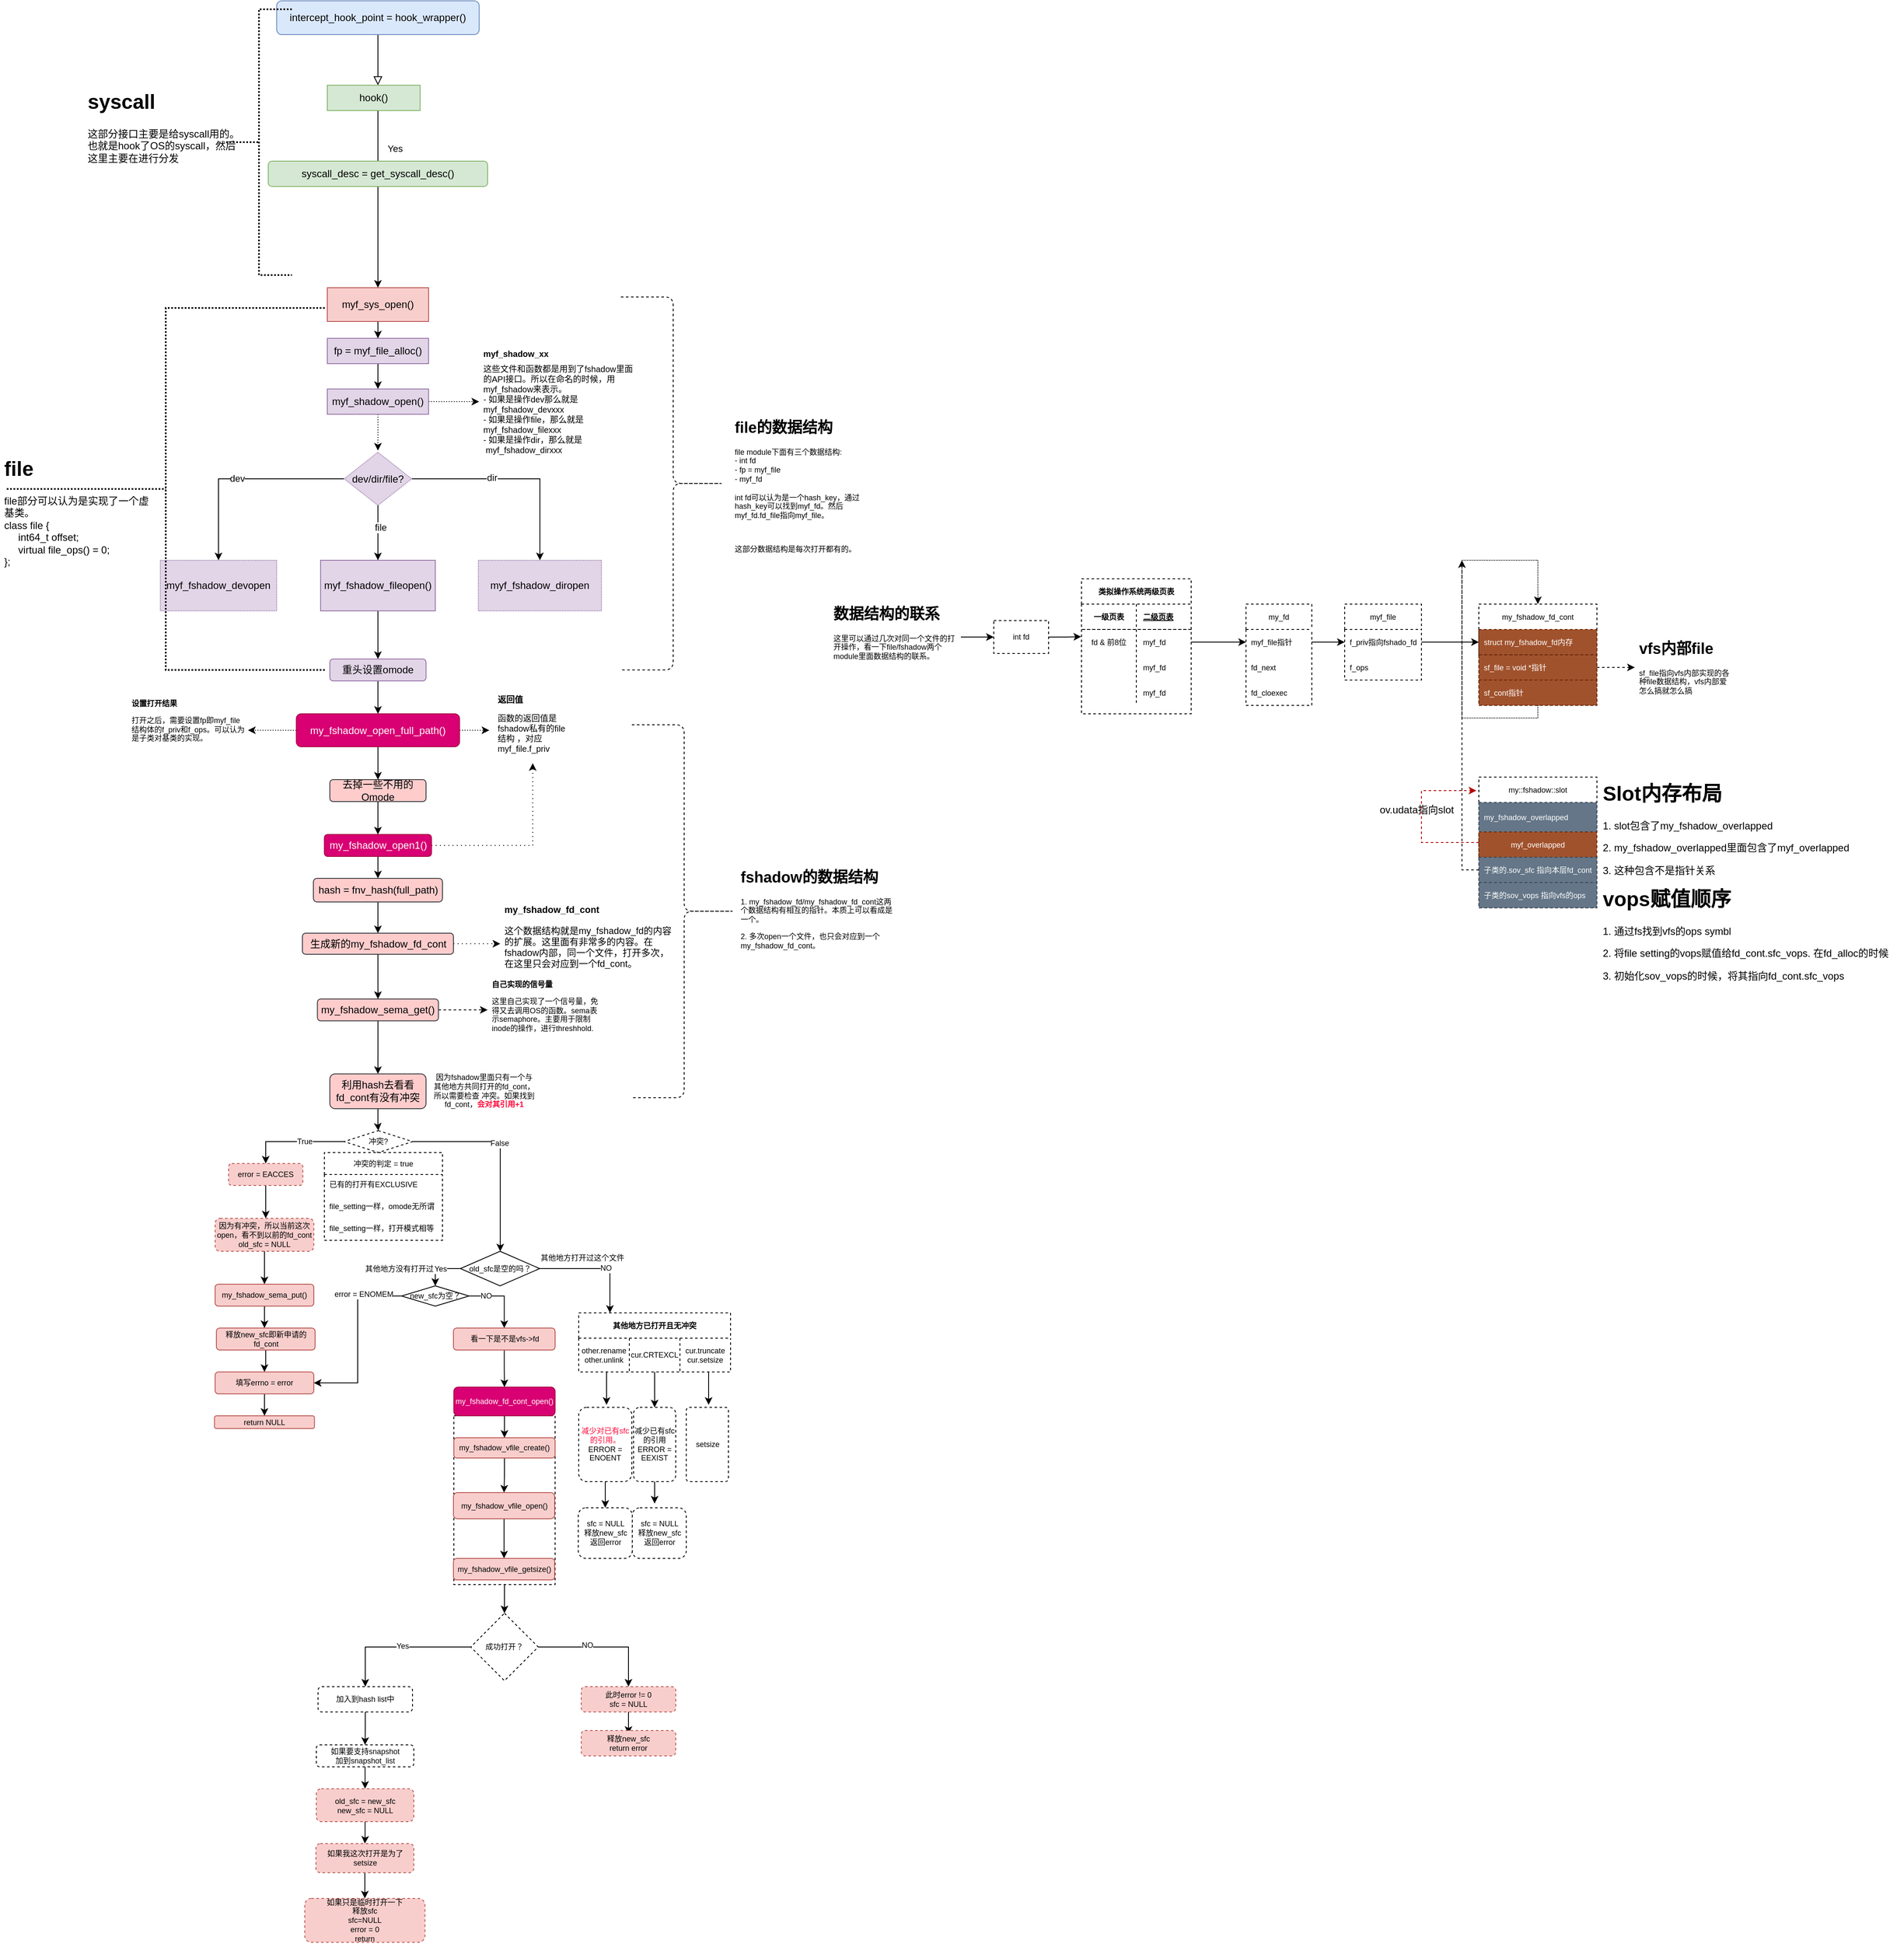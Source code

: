 <mxfile version="15.8.8" type="github">
  <diagram id="C5RBs43oDa-KdzZeNtuy" name="Page-1">
    <mxGraphModel dx="981" dy="542" grid="1" gridSize="13" guides="1" tooltips="1" connect="1" arrows="1" fold="1" page="1" pageScale="1" pageWidth="3300" pageHeight="4681" math="0" shadow="0">
      <root>
        <mxCell id="WIyWlLk6GJQsqaUBKTNV-0" />
        <mxCell id="WIyWlLk6GJQsqaUBKTNV-1" parent="WIyWlLk6GJQsqaUBKTNV-0" />
        <mxCell id="S21cvZebMdiASYtHkf3q-179" value="" style="edgeStyle=orthogonalEdgeStyle;rounded=0;orthogonalLoop=1;jettySize=auto;html=1;fontSize=9;" parent="WIyWlLk6GJQsqaUBKTNV-1" source="S21cvZebMdiASYtHkf3q-175" target="S21cvZebMdiASYtHkf3q-178" edge="1">
          <mxGeometry relative="1" as="geometry" />
        </mxCell>
        <mxCell id="S21cvZebMdiASYtHkf3q-175" value="" style="rounded=0;whiteSpace=wrap;html=1;fontSize=9;dashed=1;" parent="WIyWlLk6GJQsqaUBKTNV-1" vertex="1">
          <mxGeometry x="1557" y="1729" width="120" height="200" as="geometry" />
        </mxCell>
        <mxCell id="WIyWlLk6GJQsqaUBKTNV-2" value="" style="rounded=0;html=1;jettySize=auto;orthogonalLoop=1;fontSize=11;endArrow=block;endFill=0;endSize=8;strokeWidth=1;shadow=0;labelBackgroundColor=none;edgeStyle=orthogonalEdgeStyle;" parent="WIyWlLk6GJQsqaUBKTNV-1" source="WIyWlLk6GJQsqaUBKTNV-3" edge="1">
          <mxGeometry relative="1" as="geometry">
            <mxPoint x="1467" y="152" as="targetPoint" />
          </mxGeometry>
        </mxCell>
        <mxCell id="WIyWlLk6GJQsqaUBKTNV-3" value="intercept_hook_point =&amp;nbsp;hook_wrapper()" style="rounded=1;whiteSpace=wrap;html=1;fontSize=12;glass=0;strokeWidth=1;shadow=0;fillColor=#dae8fc;strokeColor=#6c8ebf;" parent="WIyWlLk6GJQsqaUBKTNV-1" vertex="1">
          <mxGeometry x="1347" y="52" width="240" height="40" as="geometry" />
        </mxCell>
        <mxCell id="WIyWlLk6GJQsqaUBKTNV-4" value="Yes" style="rounded=0;html=1;jettySize=auto;orthogonalLoop=1;fontSize=11;endArrow=block;endFill=0;endSize=8;strokeWidth=1;shadow=0;labelBackgroundColor=none;edgeStyle=orthogonalEdgeStyle;" parent="WIyWlLk6GJQsqaUBKTNV-1" edge="1">
          <mxGeometry y="20" relative="1" as="geometry">
            <mxPoint as="offset" />
            <mxPoint x="1467" y="182" as="sourcePoint" />
            <mxPoint x="1467" y="272" as="targetPoint" />
          </mxGeometry>
        </mxCell>
        <mxCell id="S21cvZebMdiASYtHkf3q-1" style="edgeStyle=orthogonalEdgeStyle;rounded=0;orthogonalLoop=1;jettySize=auto;html=1;" parent="WIyWlLk6GJQsqaUBKTNV-1" source="S21cvZebMdiASYtHkf3q-0" edge="1">
          <mxGeometry relative="1" as="geometry">
            <mxPoint x="1467" y="392" as="targetPoint" />
          </mxGeometry>
        </mxCell>
        <mxCell id="S21cvZebMdiASYtHkf3q-0" value="syscall_desc = get_syscall_desc()" style="rounded=1;whiteSpace=wrap;html=1;fillColor=#d5e8d4;strokeColor=#82b366;" parent="WIyWlLk6GJQsqaUBKTNV-1" vertex="1">
          <mxGeometry x="1337" y="242" width="260" height="30" as="geometry" />
        </mxCell>
        <mxCell id="S21cvZebMdiASYtHkf3q-3" style="edgeStyle=orthogonalEdgeStyle;rounded=0;orthogonalLoop=1;jettySize=auto;html=1;" parent="WIyWlLk6GJQsqaUBKTNV-1" source="S21cvZebMdiASYtHkf3q-2" target="S21cvZebMdiASYtHkf3q-4" edge="1">
          <mxGeometry relative="1" as="geometry">
            <mxPoint x="1467" y="482" as="targetPoint" />
          </mxGeometry>
        </mxCell>
        <mxCell id="S21cvZebMdiASYtHkf3q-2" value="myf_sys_open()" style="rounded=0;whiteSpace=wrap;html=1;fillColor=#f8cecc;strokeColor=#b85450;" parent="WIyWlLk6GJQsqaUBKTNV-1" vertex="1">
          <mxGeometry x="1407" y="392" width="120" height="40" as="geometry" />
        </mxCell>
        <mxCell id="S21cvZebMdiASYtHkf3q-5" style="edgeStyle=orthogonalEdgeStyle;rounded=0;orthogonalLoop=1;jettySize=auto;html=1;" parent="WIyWlLk6GJQsqaUBKTNV-1" source="S21cvZebMdiASYtHkf3q-4" edge="1">
          <mxGeometry relative="1" as="geometry">
            <mxPoint x="1467" y="512" as="targetPoint" />
          </mxGeometry>
        </mxCell>
        <mxCell id="S21cvZebMdiASYtHkf3q-4" value="fp = myf_file_alloc()" style="rounded=0;whiteSpace=wrap;html=1;fillColor=#e1d5e7;strokeColor=#9673a6;" parent="WIyWlLk6GJQsqaUBKTNV-1" vertex="1">
          <mxGeometry x="1407" y="452" width="120" height="30" as="geometry" />
        </mxCell>
        <mxCell id="S21cvZebMdiASYtHkf3q-6" value="hook()" style="rounded=0;whiteSpace=wrap;html=1;fillColor=#d5e8d4;strokeColor=#82b366;" parent="WIyWlLk6GJQsqaUBKTNV-1" vertex="1">
          <mxGeometry x="1407" y="152" width="110" height="30" as="geometry" />
        </mxCell>
        <mxCell id="S21cvZebMdiASYtHkf3q-8" style="edgeStyle=orthogonalEdgeStyle;rounded=0;orthogonalLoop=1;jettySize=auto;html=1;dashed=1;dashPattern=1 2;" parent="WIyWlLk6GJQsqaUBKTNV-1" source="S21cvZebMdiASYtHkf3q-7" edge="1">
          <mxGeometry relative="1" as="geometry">
            <mxPoint x="1587" y="527" as="targetPoint" />
          </mxGeometry>
        </mxCell>
        <mxCell id="S21cvZebMdiASYtHkf3q-13" style="edgeStyle=orthogonalEdgeStyle;rounded=0;orthogonalLoop=1;jettySize=auto;html=1;dashed=1;dashPattern=1 2;" parent="WIyWlLk6GJQsqaUBKTNV-1" source="S21cvZebMdiASYtHkf3q-7" edge="1">
          <mxGeometry relative="1" as="geometry">
            <mxPoint x="1467" y="585" as="targetPoint" />
            <Array as="points">
              <mxPoint x="1467" y="585" />
              <mxPoint x="1467" y="585" />
            </Array>
          </mxGeometry>
        </mxCell>
        <mxCell id="S21cvZebMdiASYtHkf3q-7" value="myf_shadow_open()" style="rounded=0;whiteSpace=wrap;html=1;fillColor=#e1d5e7;strokeColor=#9673a6;" parent="WIyWlLk6GJQsqaUBKTNV-1" vertex="1">
          <mxGeometry x="1407" y="512" width="120" height="30" as="geometry" />
        </mxCell>
        <mxCell id="S21cvZebMdiASYtHkf3q-9" value="&lt;h1 style=&quot;font-size: 10px&quot;&gt;myf_shadow_xx&lt;/h1&gt;&lt;div style=&quot;font-size: 10px&quot;&gt;这些文件和函数都是用到了fshadow里面的API接口。所以在命名的时候，用myf_fshadow来表示。&lt;br&gt;- 如果是操作dev那么就是myf_fshadow_devxxx&lt;br&gt;- 如果是操作file，那么就是&lt;br&gt;myf_fshadow_filexxx&lt;br&gt;- 如果是操作dir，那么就是&lt;br&gt;&amp;nbsp;myf_fshadow_dirxxx&lt;/div&gt;" style="text;html=1;strokeColor=none;fillColor=none;spacing=5;spacingTop=-20;whiteSpace=wrap;overflow=hidden;rounded=0;fontSize=10;" parent="WIyWlLk6GJQsqaUBKTNV-1" vertex="1">
          <mxGeometry x="1587" y="468" width="194" height="130" as="geometry" />
        </mxCell>
        <mxCell id="S21cvZebMdiASYtHkf3q-10" value="" style="strokeWidth=2;html=1;shape=mxgraph.flowchart.annotation_2;align=left;labelPosition=right;pointerEvents=1;dashed=1;dashPattern=1 1;" parent="WIyWlLk6GJQsqaUBKTNV-1" vertex="1">
          <mxGeometry x="1287" y="62" width="78" height="315" as="geometry" />
        </mxCell>
        <mxCell id="S21cvZebMdiASYtHkf3q-12" value="&lt;h1&gt;syscall&lt;/h1&gt;&lt;p&gt;这部分接口主要是给syscall用的。也就是hook了OS的syscall，然后这里主要在进行分发&lt;/p&gt;" style="text;html=1;strokeColor=none;fillColor=none;spacing=5;spacingTop=-20;whiteSpace=wrap;overflow=hidden;rounded=0;dashed=1;dashPattern=1 1;" parent="WIyWlLk6GJQsqaUBKTNV-1" vertex="1">
          <mxGeometry x="1118" y="152" width="190" height="120" as="geometry" />
        </mxCell>
        <mxCell id="S21cvZebMdiASYtHkf3q-16" value="myf_fshadow_devopen" style="whiteSpace=wrap;html=1;align=center;verticalAlign=middle;treeFolding=1;treeMoving=1;dashed=1;dashPattern=1 1;fillColor=#e1d5e7;strokeColor=#9673a6;" parent="WIyWlLk6GJQsqaUBKTNV-1" vertex="1">
          <mxGeometry x="1209" y="715" width="138" height="60" as="geometry" />
        </mxCell>
        <mxCell id="S21cvZebMdiASYtHkf3q-35" style="edgeStyle=orthogonalEdgeStyle;rounded=0;orthogonalLoop=1;jettySize=auto;html=1;" parent="WIyWlLk6GJQsqaUBKTNV-1" source="S21cvZebMdiASYtHkf3q-17" edge="1">
          <mxGeometry relative="1" as="geometry">
            <mxPoint x="1467" y="832" as="targetPoint" />
          </mxGeometry>
        </mxCell>
        <mxCell id="S21cvZebMdiASYtHkf3q-17" value="myf_fshadow_fileopen()" style="whiteSpace=wrap;html=1;align=center;verticalAlign=middle;treeFolding=1;treeMoving=1;fillColor=#e1d5e7;strokeColor=#9673a6;" parent="WIyWlLk6GJQsqaUBKTNV-1" vertex="1">
          <mxGeometry x="1399" y="715" width="136" height="60" as="geometry" />
        </mxCell>
        <mxCell id="S21cvZebMdiASYtHkf3q-18" value="myf_fshadow_diropen" style="whiteSpace=wrap;html=1;align=center;verticalAlign=middle;treeFolding=1;treeMoving=1;dashed=1;dashPattern=1 1;fillColor=#e1d5e7;strokeColor=#9673a6;" parent="WIyWlLk6GJQsqaUBKTNV-1" vertex="1">
          <mxGeometry x="1586" y="715" width="146" height="60" as="geometry" />
        </mxCell>
        <mxCell id="S21cvZebMdiASYtHkf3q-28" style="edgeStyle=orthogonalEdgeStyle;rounded=0;orthogonalLoop=1;jettySize=auto;html=1;" parent="WIyWlLk6GJQsqaUBKTNV-1" source="S21cvZebMdiASYtHkf3q-25" target="S21cvZebMdiASYtHkf3q-17" edge="1">
          <mxGeometry relative="1" as="geometry" />
        </mxCell>
        <mxCell id="S21cvZebMdiASYtHkf3q-34" value="file" style="edgeLabel;html=1;align=center;verticalAlign=middle;resizable=0;points=[];" parent="S21cvZebMdiASYtHkf3q-28" vertex="1" connectable="0">
          <mxGeometry x="-0.207" y="3" relative="1" as="geometry">
            <mxPoint as="offset" />
          </mxGeometry>
        </mxCell>
        <mxCell id="S21cvZebMdiASYtHkf3q-30" style="edgeStyle=orthogonalEdgeStyle;rounded=0;orthogonalLoop=1;jettySize=auto;html=1;entryX=0.5;entryY=0;entryDx=0;entryDy=0;" parent="WIyWlLk6GJQsqaUBKTNV-1" source="S21cvZebMdiASYtHkf3q-25" target="S21cvZebMdiASYtHkf3q-18" edge="1">
          <mxGeometry relative="1" as="geometry" />
        </mxCell>
        <mxCell id="S21cvZebMdiASYtHkf3q-33" value="dir" style="edgeLabel;html=1;align=center;verticalAlign=middle;resizable=0;points=[];" parent="S21cvZebMdiASYtHkf3q-30" vertex="1" connectable="0">
          <mxGeometry x="-0.235" y="3" relative="1" as="geometry">
            <mxPoint y="1" as="offset" />
          </mxGeometry>
        </mxCell>
        <mxCell id="S21cvZebMdiASYtHkf3q-31" style="edgeStyle=orthogonalEdgeStyle;rounded=0;orthogonalLoop=1;jettySize=auto;html=1;entryX=0.5;entryY=0;entryDx=0;entryDy=0;" parent="WIyWlLk6GJQsqaUBKTNV-1" source="S21cvZebMdiASYtHkf3q-25" target="S21cvZebMdiASYtHkf3q-16" edge="1">
          <mxGeometry relative="1" as="geometry" />
        </mxCell>
        <mxCell id="S21cvZebMdiASYtHkf3q-32" value="dev" style="edgeLabel;html=1;align=center;verticalAlign=middle;resizable=0;points=[];" parent="S21cvZebMdiASYtHkf3q-31" vertex="1" connectable="0">
          <mxGeometry x="0.035" y="-1" relative="1" as="geometry">
            <mxPoint as="offset" />
          </mxGeometry>
        </mxCell>
        <mxCell id="S21cvZebMdiASYtHkf3q-25" value="dev/dir/file?" style="rhombus;whiteSpace=wrap;html=1;dashed=1;dashPattern=1 1;fillColor=#e1d5e7;strokeColor=#9673a6;" parent="WIyWlLk6GJQsqaUBKTNV-1" vertex="1">
          <mxGeometry x="1427" y="587" width="80" height="63" as="geometry" />
        </mxCell>
        <mxCell id="S21cvZebMdiASYtHkf3q-37" style="edgeStyle=orthogonalEdgeStyle;rounded=0;orthogonalLoop=1;jettySize=auto;html=1;" parent="WIyWlLk6GJQsqaUBKTNV-1" source="S21cvZebMdiASYtHkf3q-36" target="S21cvZebMdiASYtHkf3q-38" edge="1">
          <mxGeometry relative="1" as="geometry">
            <mxPoint x="1464" y="897" as="targetPoint" />
          </mxGeometry>
        </mxCell>
        <mxCell id="S21cvZebMdiASYtHkf3q-36" value="重头设置omode" style="rounded=1;whiteSpace=wrap;html=1;fillColor=#e1d5e7;strokeColor=#9673a6;" parent="WIyWlLk6GJQsqaUBKTNV-1" vertex="1">
          <mxGeometry x="1410" y="832" width="114" height="26" as="geometry" />
        </mxCell>
        <mxCell id="S21cvZebMdiASYtHkf3q-41" style="edgeStyle=orthogonalEdgeStyle;rounded=0;orthogonalLoop=1;jettySize=auto;html=1;dashed=1;dashPattern=1 2;" parent="WIyWlLk6GJQsqaUBKTNV-1" source="S21cvZebMdiASYtHkf3q-38" edge="1">
          <mxGeometry relative="1" as="geometry">
            <mxPoint x="1313" y="916.5" as="targetPoint" />
          </mxGeometry>
        </mxCell>
        <mxCell id="S21cvZebMdiASYtHkf3q-43" style="edgeStyle=orthogonalEdgeStyle;rounded=0;orthogonalLoop=1;jettySize=auto;html=1;" parent="WIyWlLk6GJQsqaUBKTNV-1" source="S21cvZebMdiASYtHkf3q-38" target="S21cvZebMdiASYtHkf3q-44" edge="1">
          <mxGeometry relative="1" as="geometry">
            <mxPoint x="1467" y="975" as="targetPoint" />
          </mxGeometry>
        </mxCell>
        <mxCell id="S21cvZebMdiASYtHkf3q-56" style="edgeStyle=orthogonalEdgeStyle;rounded=0;orthogonalLoop=1;jettySize=auto;html=1;dashed=1;dashPattern=1 2;" parent="WIyWlLk6GJQsqaUBKTNV-1" source="S21cvZebMdiASYtHkf3q-38" edge="1">
          <mxGeometry relative="1" as="geometry">
            <mxPoint x="1599" y="916.5" as="targetPoint" />
          </mxGeometry>
        </mxCell>
        <mxCell id="S21cvZebMdiASYtHkf3q-38" value="my_fshadow_open_full_path()" style="rounded=1;whiteSpace=wrap;html=1;fillColor=#d80073;strokeColor=#A50040;fontColor=#ffffff;" parent="WIyWlLk6GJQsqaUBKTNV-1" vertex="1">
          <mxGeometry x="1370.25" y="897" width="193.5" height="39" as="geometry" />
        </mxCell>
        <mxCell id="S21cvZebMdiASYtHkf3q-39" value="" style="strokeWidth=2;html=1;shape=mxgraph.flowchart.annotation_2;align=left;labelPosition=right;pointerEvents=1;dashed=1;dashPattern=1 1;" parent="WIyWlLk6GJQsqaUBKTNV-1" vertex="1">
          <mxGeometry x="1027" y="416" width="377" height="429" as="geometry" />
        </mxCell>
        <mxCell id="S21cvZebMdiASYtHkf3q-40" value="&lt;h1&gt;file&lt;/h1&gt;&lt;div&gt;file部分可以认为是实现了一个虚基类。&lt;/div&gt;&lt;div&gt;class file {&lt;/div&gt;&lt;div&gt;&amp;nbsp; &amp;nbsp; &amp;nbsp;int64_t offset;&lt;/div&gt;&lt;div&gt;&amp;nbsp; &amp;nbsp; &amp;nbsp;virtual file_ops() = 0;&lt;br&gt;};&lt;/div&gt;" style="text;html=1;strokeColor=none;fillColor=none;spacing=5;spacingTop=-20;whiteSpace=wrap;overflow=hidden;rounded=0;dashed=1;dashPattern=1 1;" parent="WIyWlLk6GJQsqaUBKTNV-1" vertex="1">
          <mxGeometry x="1019" y="587" width="190" height="141" as="geometry" />
        </mxCell>
        <mxCell id="S21cvZebMdiASYtHkf3q-42" value="&lt;h1 style=&quot;font-size: 9px;&quot;&gt;设置打开结果&lt;/h1&gt;&lt;p style=&quot;font-size: 9px;&quot;&gt;打开之后，需要设置fp即myf_file结构体的f_priv和f_ops。可以认为是子类对基类的实现。&lt;/p&gt;" style="text;html=1;strokeColor=none;fillColor=none;spacing=5;spacingTop=-20;whiteSpace=wrap;overflow=hidden;rounded=0;dashed=1;dashPattern=1 1;fontSize=9;" parent="WIyWlLk6GJQsqaUBKTNV-1" vertex="1">
          <mxGeometry x="1170" y="884" width="143" height="65" as="geometry" />
        </mxCell>
        <mxCell id="S21cvZebMdiASYtHkf3q-45" style="edgeStyle=orthogonalEdgeStyle;rounded=0;orthogonalLoop=1;jettySize=auto;html=1;" parent="WIyWlLk6GJQsqaUBKTNV-1" source="S21cvZebMdiASYtHkf3q-44" target="S21cvZebMdiASYtHkf3q-46" edge="1">
          <mxGeometry relative="1" as="geometry">
            <mxPoint x="1467" y="1040" as="targetPoint" />
          </mxGeometry>
        </mxCell>
        <mxCell id="S21cvZebMdiASYtHkf3q-44" value="去掉一些不用的Omode" style="rounded=1;whiteSpace=wrap;html=1;fillColor=#ffcccc;strokeColor=#36393d;" parent="WIyWlLk6GJQsqaUBKTNV-1" vertex="1">
          <mxGeometry x="1410" y="975" width="114" height="26" as="geometry" />
        </mxCell>
        <mxCell id="S21cvZebMdiASYtHkf3q-51" value="" style="edgeStyle=orthogonalEdgeStyle;rounded=0;orthogonalLoop=1;jettySize=auto;html=1;" parent="WIyWlLk6GJQsqaUBKTNV-1" source="S21cvZebMdiASYtHkf3q-46" target="S21cvZebMdiASYtHkf3q-50" edge="1">
          <mxGeometry relative="1" as="geometry" />
        </mxCell>
        <mxCell id="S21cvZebMdiASYtHkf3q-58" style="edgeStyle=orthogonalEdgeStyle;rounded=0;orthogonalLoop=1;jettySize=auto;html=1;dashed=1;dashPattern=1 4;" parent="WIyWlLk6GJQsqaUBKTNV-1" source="S21cvZebMdiASYtHkf3q-46" target="S21cvZebMdiASYtHkf3q-57" edge="1">
          <mxGeometry relative="1" as="geometry" />
        </mxCell>
        <mxCell id="S21cvZebMdiASYtHkf3q-46" value="my_fshadow_open1()" style="rounded=1;whiteSpace=wrap;html=1;fillColor=#d80073;strokeColor=#A50040;fontColor=#ffffff;" parent="WIyWlLk6GJQsqaUBKTNV-1" vertex="1">
          <mxGeometry x="1403.5" y="1040" width="127" height="26" as="geometry" />
        </mxCell>
        <mxCell id="S21cvZebMdiASYtHkf3q-55" value="" style="edgeStyle=orthogonalEdgeStyle;rounded=0;orthogonalLoop=1;jettySize=auto;html=1;" parent="WIyWlLk6GJQsqaUBKTNV-1" source="S21cvZebMdiASYtHkf3q-50" target="S21cvZebMdiASYtHkf3q-54" edge="1">
          <mxGeometry relative="1" as="geometry" />
        </mxCell>
        <mxCell id="S21cvZebMdiASYtHkf3q-50" value="hash = fnv_hash(full_path)" style="whiteSpace=wrap;html=1;rounded=1;strokeColor=#36393d;fillColor=#ffcccc;" parent="WIyWlLk6GJQsqaUBKTNV-1" vertex="1">
          <mxGeometry x="1390.5" y="1092" width="153" height="28" as="geometry" />
        </mxCell>
        <mxCell id="S21cvZebMdiASYtHkf3q-60" style="edgeStyle=orthogonalEdgeStyle;rounded=0;orthogonalLoop=1;jettySize=auto;html=1;dashed=1;dashPattern=1 4;" parent="WIyWlLk6GJQsqaUBKTNV-1" source="S21cvZebMdiASYtHkf3q-54" target="S21cvZebMdiASYtHkf3q-59" edge="1">
          <mxGeometry relative="1" as="geometry" />
        </mxCell>
        <mxCell id="S21cvZebMdiASYtHkf3q-62" value="" style="edgeStyle=orthogonalEdgeStyle;rounded=0;orthogonalLoop=1;jettySize=auto;html=1;fontSize=10;" parent="WIyWlLk6GJQsqaUBKTNV-1" source="S21cvZebMdiASYtHkf3q-54" target="S21cvZebMdiASYtHkf3q-61" edge="1">
          <mxGeometry relative="1" as="geometry" />
        </mxCell>
        <mxCell id="S21cvZebMdiASYtHkf3q-54" value="生成新的my_fshadow_fd_cont" style="whiteSpace=wrap;html=1;rounded=1;strokeColor=#36393d;fillColor=#ffcccc;" parent="WIyWlLk6GJQsqaUBKTNV-1" vertex="1">
          <mxGeometry x="1377.5" y="1157" width="179" height="25" as="geometry" />
        </mxCell>
        <mxCell id="S21cvZebMdiASYtHkf3q-57" value="&lt;h1 style=&quot;font-size: 10px;&quot;&gt;返回值&amp;nbsp;&lt;/h1&gt;&lt;p style=&quot;font-size: 10px;&quot;&gt;&lt;span style=&quot;text-align: center; font-size: 10px;&quot;&gt;函数的返回值是fshadow私有的file结构 ，对应myf_file.f_priv&lt;/span&gt;&lt;br style=&quot;font-size: 10px;&quot;&gt;&lt;/p&gt;" style="text;html=1;strokeColor=none;fillColor=none;spacing=5;spacingTop=-20;whiteSpace=wrap;overflow=hidden;rounded=0;dashed=1;dashPattern=1 4;fontSize=10;" parent="WIyWlLk6GJQsqaUBKTNV-1" vertex="1">
          <mxGeometry x="1604" y="877.5" width="93" height="78" as="geometry" />
        </mxCell>
        <mxCell id="S21cvZebMdiASYtHkf3q-59" value="&lt;h1 style=&quot;font-size: 11px;&quot;&gt;my_fshadow_fd_cont&lt;/h1&gt;&lt;p style=&quot;font-size: 11px;&quot;&gt;这个数据结构就是my_fshadow_fd的内容的扩展。这里面有非常多的内容。在fshadow内部，同一个文件，打开多次，在这里只会对应到一个fd_cont。&lt;/p&gt;" style="text;html=1;strokeColor=none;fillColor=none;spacing=5;spacingTop=-20;whiteSpace=wrap;overflow=hidden;rounded=0;dashed=1;dashPattern=1 4;fontSize=11;" parent="WIyWlLk6GJQsqaUBKTNV-1" vertex="1">
          <mxGeometry x="1612" y="1126.25" width="210" height="86.5" as="geometry" />
        </mxCell>
        <mxCell id="S21cvZebMdiASYtHkf3q-63" style="edgeStyle=orthogonalEdgeStyle;rounded=0;orthogonalLoop=1;jettySize=auto;html=1;fontSize=10;dashed=1;" parent="WIyWlLk6GJQsqaUBKTNV-1" source="S21cvZebMdiASYtHkf3q-61" target="S21cvZebMdiASYtHkf3q-64" edge="1">
          <mxGeometry relative="1" as="geometry">
            <mxPoint x="1573" y="1234" as="targetPoint" />
          </mxGeometry>
        </mxCell>
        <mxCell id="S21cvZebMdiASYtHkf3q-66" value="" style="edgeStyle=orthogonalEdgeStyle;rounded=0;orthogonalLoop=1;jettySize=auto;html=1;fontSize=9;" parent="WIyWlLk6GJQsqaUBKTNV-1" source="S21cvZebMdiASYtHkf3q-61" target="S21cvZebMdiASYtHkf3q-65" edge="1">
          <mxGeometry relative="1" as="geometry" />
        </mxCell>
        <mxCell id="S21cvZebMdiASYtHkf3q-61" value="my_fshadow_sema_get()" style="whiteSpace=wrap;html=1;rounded=1;strokeColor=#36393d;fillColor=#ffcccc;" parent="WIyWlLk6GJQsqaUBKTNV-1" vertex="1">
          <mxGeometry x="1395.25" y="1235" width="143.5" height="25.87" as="geometry" />
        </mxCell>
        <mxCell id="S21cvZebMdiASYtHkf3q-64" value="&lt;h1 style=&quot;font-size: 9px&quot;&gt;自己实现的信号量&lt;/h1&gt;&lt;p style=&quot;font-size: 9px&quot;&gt;这里自己实现了一个信号量，免得又去调用OS的函数。sema表示semaphore。主要用于限制inode的操作，进行threshhold.&lt;/p&gt;" style="text;html=1;strokeColor=none;fillColor=none;spacing=5;spacingTop=-20;whiteSpace=wrap;overflow=hidden;rounded=0;fontSize=9;" parent="WIyWlLk6GJQsqaUBKTNV-1" vertex="1">
          <mxGeometry x="1597" y="1217.31" width="141" height="61.25" as="geometry" />
        </mxCell>
        <mxCell id="S21cvZebMdiASYtHkf3q-125" style="edgeStyle=orthogonalEdgeStyle;rounded=0;orthogonalLoop=1;jettySize=auto;html=1;fontSize=9;" parent="WIyWlLk6GJQsqaUBKTNV-1" source="S21cvZebMdiASYtHkf3q-65" target="S21cvZebMdiASYtHkf3q-126" edge="1">
          <mxGeometry relative="1" as="geometry">
            <mxPoint x="1467" y="1417.0" as="targetPoint" />
          </mxGeometry>
        </mxCell>
        <mxCell id="S21cvZebMdiASYtHkf3q-65" value="利用hash去看看fd_cont有没有冲突" style="whiteSpace=wrap;html=1;rounded=1;strokeColor=#36393d;fillColor=#ffcccc;" parent="WIyWlLk6GJQsqaUBKTNV-1" vertex="1">
          <mxGeometry x="1410" y="1323.8" width="114" height="41.2" as="geometry" />
        </mxCell>
        <mxCell id="S21cvZebMdiASYtHkf3q-68" value="" style="shape=curlyBracket;whiteSpace=wrap;html=1;rounded=1;flipH=1;fontSize=9;dashed=1;" parent="WIyWlLk6GJQsqaUBKTNV-1" vertex="1">
          <mxGeometry x="1755" y="403" width="124" height="442" as="geometry" />
        </mxCell>
        <mxCell id="S21cvZebMdiASYtHkf3q-69" value="&lt;h1&gt;file的数据结构&lt;/h1&gt;&lt;p&gt;file module下面有三个数据结构:&lt;br&gt;- int fd&lt;br&gt;- fp = myf_file&lt;br&gt;- myf_fd&lt;br&gt;&lt;br&gt;int fd可以认为是一个hash_key，通过hash_key可以找到myf_fd。然后myf_fd.fd_file指向myf_file。&lt;/p&gt;&lt;p&gt;&lt;br&gt;&lt;/p&gt;&lt;p&gt;这部分数据结构是每次打开都有的。&lt;/p&gt;" style="text;html=1;strokeColor=none;fillColor=none;spacing=5;spacingTop=-20;whiteSpace=wrap;overflow=hidden;rounded=0;fontSize=9;" parent="WIyWlLk6GJQsqaUBKTNV-1" vertex="1">
          <mxGeometry x="1885" y="546" width="182" height="169" as="geometry" />
        </mxCell>
        <mxCell id="S21cvZebMdiASYtHkf3q-70" value="" style="shape=curlyBracket;whiteSpace=wrap;html=1;rounded=1;flipH=1;fontSize=9;dashed=1;" parent="WIyWlLk6GJQsqaUBKTNV-1" vertex="1">
          <mxGeometry x="1768" y="910" width="124" height="442" as="geometry" />
        </mxCell>
        <mxCell id="S21cvZebMdiASYtHkf3q-71" value="&lt;h1&gt;fshadow的数据结构&lt;/h1&gt;&lt;p&gt;1. my_fshadow_fd/my_fshadow_fd_cont这两个数据结构有相互的指针。本质上可以看成是一个。&lt;/p&gt;&lt;p&gt;2. 多次open一个文件，也只会对应到一个my_fshadow_fd_cont。&lt;/p&gt;&lt;p&gt;&lt;br&gt;&lt;/p&gt;" style="text;html=1;strokeColor=none;fillColor=none;spacing=5;spacingTop=-20;whiteSpace=wrap;overflow=hidden;rounded=0;dashed=1;fontSize=9;" parent="WIyWlLk6GJQsqaUBKTNV-1" vertex="1">
          <mxGeometry x="1892" y="1079" width="190" height="120" as="geometry" />
        </mxCell>
        <mxCell id="S21cvZebMdiASYtHkf3q-77" style="edgeStyle=orthogonalEdgeStyle;rounded=0;orthogonalLoop=1;jettySize=auto;html=1;entryX=0;entryY=0.5;entryDx=0;entryDy=0;fontSize=9;" parent="WIyWlLk6GJQsqaUBKTNV-1" source="S21cvZebMdiASYtHkf3q-72" target="S21cvZebMdiASYtHkf3q-76" edge="1">
          <mxGeometry relative="1" as="geometry" />
        </mxCell>
        <mxCell id="S21cvZebMdiASYtHkf3q-72" value="&lt;h1&gt;数据结构的联系&lt;/h1&gt;&lt;p&gt;这里可以通过几次对同一个文件的打开操作，看一下file/fshadow两个module里面数据结构的联系。&lt;/p&gt;" style="text;html=1;strokeColor=none;fillColor=none;spacing=5;spacingTop=-20;whiteSpace=wrap;overflow=hidden;rounded=0;dashed=1;fontSize=9;" parent="WIyWlLk6GJQsqaUBKTNV-1" vertex="1">
          <mxGeometry x="2002" y="767" width="156" height="78" as="geometry" />
        </mxCell>
        <mxCell id="S21cvZebMdiASYtHkf3q-91" style="edgeStyle=orthogonalEdgeStyle;rounded=0;orthogonalLoop=1;jettySize=auto;html=1;entryX=-0.003;entryY=0.286;entryDx=0;entryDy=0;entryPerimeter=0;fontSize=9;" parent="WIyWlLk6GJQsqaUBKTNV-1" source="S21cvZebMdiASYtHkf3q-76" target="S21cvZebMdiASYtHkf3q-82" edge="1">
          <mxGeometry relative="1" as="geometry" />
        </mxCell>
        <mxCell id="S21cvZebMdiASYtHkf3q-76" value="int fd" style="rounded=0;whiteSpace=wrap;html=1;dashed=1;fontSize=9;" parent="WIyWlLk6GJQsqaUBKTNV-1" vertex="1">
          <mxGeometry x="2197" y="786.5" width="65" height="39" as="geometry" />
        </mxCell>
        <mxCell id="S21cvZebMdiASYtHkf3q-78" value="类拟操作系统两级页表" style="shape=table;startSize=30;container=1;collapsible=1;childLayout=tableLayout;fixedRows=1;rowLines=0;fontStyle=1;align=center;resizeLast=1;dashed=1;fontSize=9;" parent="WIyWlLk6GJQsqaUBKTNV-1" vertex="1">
          <mxGeometry x="2301" y="737" width="130" height="160" as="geometry" />
        </mxCell>
        <mxCell id="S21cvZebMdiASYtHkf3q-79" value="" style="shape=partialRectangle;collapsible=0;dropTarget=0;pointerEvents=0;fillColor=none;top=0;left=0;bottom=1;right=0;points=[[0,0.5],[1,0.5]];portConstraint=eastwest;dashed=1;fontSize=9;" parent="S21cvZebMdiASYtHkf3q-78" vertex="1">
          <mxGeometry y="30" width="130" height="30" as="geometry" />
        </mxCell>
        <mxCell id="S21cvZebMdiASYtHkf3q-80" value="一级页表" style="shape=partialRectangle;connectable=0;fillColor=none;top=0;left=0;bottom=0;right=0;fontStyle=1;overflow=hidden;dashed=1;fontSize=9;" parent="S21cvZebMdiASYtHkf3q-79" vertex="1">
          <mxGeometry width="65" height="30" as="geometry">
            <mxRectangle width="65" height="30" as="alternateBounds" />
          </mxGeometry>
        </mxCell>
        <mxCell id="S21cvZebMdiASYtHkf3q-81" value="二级页表" style="shape=partialRectangle;connectable=0;fillColor=none;top=0;left=0;bottom=0;right=0;align=left;spacingLeft=6;fontStyle=5;overflow=hidden;dashed=1;fontSize=9;" parent="S21cvZebMdiASYtHkf3q-79" vertex="1">
          <mxGeometry x="65" width="65" height="30" as="geometry">
            <mxRectangle width="65" height="30" as="alternateBounds" />
          </mxGeometry>
        </mxCell>
        <mxCell id="S21cvZebMdiASYtHkf3q-82" value="" style="shape=partialRectangle;collapsible=0;dropTarget=0;pointerEvents=0;fillColor=none;top=0;left=0;bottom=0;right=0;points=[[0,0.5],[1,0.5]];portConstraint=eastwest;dashed=1;fontSize=9;" parent="S21cvZebMdiASYtHkf3q-78" vertex="1">
          <mxGeometry y="60" width="130" height="30" as="geometry" />
        </mxCell>
        <mxCell id="S21cvZebMdiASYtHkf3q-83" value="fd &amp; 前8位" style="shape=partialRectangle;connectable=0;fillColor=none;top=0;left=0;bottom=0;right=0;editable=1;overflow=hidden;dashed=1;fontSize=9;" parent="S21cvZebMdiASYtHkf3q-82" vertex="1">
          <mxGeometry width="65" height="30" as="geometry">
            <mxRectangle width="65" height="30" as="alternateBounds" />
          </mxGeometry>
        </mxCell>
        <mxCell id="S21cvZebMdiASYtHkf3q-84" value="myf_fd" style="shape=partialRectangle;connectable=0;fillColor=none;top=0;left=0;bottom=0;right=0;align=left;spacingLeft=6;overflow=hidden;dashed=1;fontSize=9;" parent="S21cvZebMdiASYtHkf3q-82" vertex="1">
          <mxGeometry x="65" width="65" height="30" as="geometry">
            <mxRectangle width="65" height="30" as="alternateBounds" />
          </mxGeometry>
        </mxCell>
        <mxCell id="S21cvZebMdiASYtHkf3q-85" value="" style="shape=partialRectangle;collapsible=0;dropTarget=0;pointerEvents=0;fillColor=none;top=0;left=0;bottom=0;right=0;points=[[0,0.5],[1,0.5]];portConstraint=eastwest;dashed=1;fontSize=9;" parent="S21cvZebMdiASYtHkf3q-78" vertex="1">
          <mxGeometry y="90" width="130" height="30" as="geometry" />
        </mxCell>
        <mxCell id="S21cvZebMdiASYtHkf3q-86" value="" style="shape=partialRectangle;connectable=0;fillColor=none;top=0;left=0;bottom=0;right=0;editable=1;overflow=hidden;dashed=1;fontSize=9;" parent="S21cvZebMdiASYtHkf3q-85" vertex="1">
          <mxGeometry width="65" height="30" as="geometry">
            <mxRectangle width="65" height="30" as="alternateBounds" />
          </mxGeometry>
        </mxCell>
        <mxCell id="S21cvZebMdiASYtHkf3q-87" value="myf_fd" style="shape=partialRectangle;connectable=0;fillColor=none;top=0;left=0;bottom=0;right=0;align=left;spacingLeft=6;overflow=hidden;dashed=1;fontSize=9;" parent="S21cvZebMdiASYtHkf3q-85" vertex="1">
          <mxGeometry x="65" width="65" height="30" as="geometry">
            <mxRectangle width="65" height="30" as="alternateBounds" />
          </mxGeometry>
        </mxCell>
        <mxCell id="S21cvZebMdiASYtHkf3q-88" value="" style="shape=partialRectangle;collapsible=0;dropTarget=0;pointerEvents=0;fillColor=none;top=0;left=0;bottom=0;right=0;points=[[0,0.5],[1,0.5]];portConstraint=eastwest;dashed=1;fontSize=9;" parent="S21cvZebMdiASYtHkf3q-78" vertex="1">
          <mxGeometry y="120" width="130" height="30" as="geometry" />
        </mxCell>
        <mxCell id="S21cvZebMdiASYtHkf3q-89" value="" style="shape=partialRectangle;connectable=0;fillColor=none;top=0;left=0;bottom=0;right=0;editable=1;overflow=hidden;dashed=1;fontSize=9;" parent="S21cvZebMdiASYtHkf3q-88" vertex="1">
          <mxGeometry width="65" height="30" as="geometry">
            <mxRectangle width="65" height="30" as="alternateBounds" />
          </mxGeometry>
        </mxCell>
        <mxCell id="S21cvZebMdiASYtHkf3q-90" value="myf_fd" style="shape=partialRectangle;connectable=0;fillColor=none;top=0;left=0;bottom=0;right=0;align=left;spacingLeft=6;overflow=hidden;dashed=1;fontSize=9;" parent="S21cvZebMdiASYtHkf3q-88" vertex="1">
          <mxGeometry x="65" width="65" height="30" as="geometry">
            <mxRectangle width="65" height="30" as="alternateBounds" />
          </mxGeometry>
        </mxCell>
        <mxCell id="S21cvZebMdiASYtHkf3q-92" style="edgeStyle=orthogonalEdgeStyle;rounded=0;orthogonalLoop=1;jettySize=auto;html=1;fontSize=9;" parent="WIyWlLk6GJQsqaUBKTNV-1" source="S21cvZebMdiASYtHkf3q-82" edge="1">
          <mxGeometry relative="1" as="geometry">
            <mxPoint x="2496" y="812" as="targetPoint" />
            <Array as="points">
              <mxPoint x="2470" y="812" />
              <mxPoint x="2470" y="812" />
            </Array>
          </mxGeometry>
        </mxCell>
        <mxCell id="S21cvZebMdiASYtHkf3q-98" value="my_fd" style="swimlane;fontStyle=0;childLayout=stackLayout;horizontal=1;startSize=30;horizontalStack=0;resizeParent=1;resizeParentMax=0;resizeLast=0;collapsible=1;marginBottom=0;dashed=1;fontSize=9;" parent="WIyWlLk6GJQsqaUBKTNV-1" vertex="1">
          <mxGeometry x="2496" y="767" width="78" height="120" as="geometry" />
        </mxCell>
        <mxCell id="S21cvZebMdiASYtHkf3q-99" value="myf_file指针" style="text;strokeColor=none;fillColor=none;align=left;verticalAlign=middle;spacingLeft=4;spacingRight=4;overflow=hidden;points=[[0,0.5],[1,0.5]];portConstraint=eastwest;rotatable=0;dashed=1;fontSize=9;" parent="S21cvZebMdiASYtHkf3q-98" vertex="1">
          <mxGeometry y="30" width="78" height="30" as="geometry" />
        </mxCell>
        <mxCell id="S21cvZebMdiASYtHkf3q-100" value="fd_next" style="text;strokeColor=none;fillColor=none;align=left;verticalAlign=middle;spacingLeft=4;spacingRight=4;overflow=hidden;points=[[0,0.5],[1,0.5]];portConstraint=eastwest;rotatable=0;dashed=1;fontSize=9;" parent="S21cvZebMdiASYtHkf3q-98" vertex="1">
          <mxGeometry y="60" width="78" height="30" as="geometry" />
        </mxCell>
        <mxCell id="S21cvZebMdiASYtHkf3q-101" value="fd_cloexec" style="text;strokeColor=none;fillColor=none;align=left;verticalAlign=middle;spacingLeft=4;spacingRight=4;overflow=hidden;points=[[0,0.5],[1,0.5]];portConstraint=eastwest;rotatable=0;dashed=1;fontSize=9;" parent="S21cvZebMdiASYtHkf3q-98" vertex="1">
          <mxGeometry y="90" width="78" height="30" as="geometry" />
        </mxCell>
        <mxCell id="S21cvZebMdiASYtHkf3q-102" style="edgeStyle=orthogonalEdgeStyle;rounded=0;orthogonalLoop=1;jettySize=auto;html=1;exitX=1;exitY=0.5;exitDx=0;exitDy=0;fontSize=9;" parent="WIyWlLk6GJQsqaUBKTNV-1" source="S21cvZebMdiASYtHkf3q-99" target="S21cvZebMdiASYtHkf3q-103" edge="1">
          <mxGeometry relative="1" as="geometry">
            <mxPoint x="2613" y="811.793" as="targetPoint" />
          </mxGeometry>
        </mxCell>
        <mxCell id="S21cvZebMdiASYtHkf3q-103" value="myf_file" style="swimlane;fontStyle=0;childLayout=stackLayout;horizontal=1;startSize=30;horizontalStack=0;resizeParent=1;resizeParentMax=0;resizeLast=0;collapsible=1;marginBottom=0;dashed=1;fontSize=9;" parent="WIyWlLk6GJQsqaUBKTNV-1" vertex="1">
          <mxGeometry x="2613" y="767" width="91" height="90" as="geometry" />
        </mxCell>
        <mxCell id="S21cvZebMdiASYtHkf3q-104" value="f_priv指向fshado_fd" style="text;strokeColor=none;fillColor=none;align=left;verticalAlign=middle;spacingLeft=4;spacingRight=4;overflow=hidden;points=[[0,0.5],[1,0.5]];portConstraint=eastwest;rotatable=0;dashed=1;fontSize=9;" parent="S21cvZebMdiASYtHkf3q-103" vertex="1">
          <mxGeometry y="30" width="91" height="30" as="geometry" />
        </mxCell>
        <mxCell id="S21cvZebMdiASYtHkf3q-105" value="f_ops" style="text;strokeColor=none;fillColor=none;align=left;verticalAlign=middle;spacingLeft=4;spacingRight=4;overflow=hidden;points=[[0,0.5],[1,0.5]];portConstraint=eastwest;rotatable=0;dashed=1;fontSize=9;" parent="S21cvZebMdiASYtHkf3q-103" vertex="1">
          <mxGeometry y="60" width="91" height="30" as="geometry" />
        </mxCell>
        <mxCell id="S21cvZebMdiASYtHkf3q-108" style="edgeStyle=orthogonalEdgeStyle;rounded=0;orthogonalLoop=1;jettySize=auto;html=1;fontSize=9;entryX=0;entryY=0.75;entryDx=0;entryDy=0;" parent="WIyWlLk6GJQsqaUBKTNV-1" source="S21cvZebMdiASYtHkf3q-104" target="S21cvZebMdiASYtHkf3q-116" edge="1">
          <mxGeometry relative="1" as="geometry">
            <mxPoint x="2717" y="812" as="targetPoint" />
          </mxGeometry>
        </mxCell>
        <mxCell id="S21cvZebMdiASYtHkf3q-109" value="my_fshadow_fd" style="swimlane;fontStyle=0;childLayout=stackLayout;horizontal=1;startSize=30;horizontalStack=0;resizeParent=1;resizeParentMax=0;resizeLast=0;collapsible=1;marginBottom=0;dashed=1;fontSize=9;" parent="WIyWlLk6GJQsqaUBKTNV-1" vertex="1">
          <mxGeometry x="2772" y="797" width="140" height="90" as="geometry" />
        </mxCell>
        <mxCell id="S21cvZebMdiASYtHkf3q-111" value="sf_file = void *指针" style="text;strokeColor=#6D1F00;fillColor=#a0522d;align=left;verticalAlign=middle;spacingLeft=4;spacingRight=4;overflow=hidden;points=[[0,0.5],[1,0.5]];portConstraint=eastwest;rotatable=0;dashed=1;fontSize=9;fontColor=#ffffff;" parent="S21cvZebMdiASYtHkf3q-109" vertex="1">
          <mxGeometry y="30" width="140" height="30" as="geometry" />
        </mxCell>
        <mxCell id="S21cvZebMdiASYtHkf3q-112" value="sf_cont指针" style="text;strokeColor=#6D1F00;fillColor=#a0522d;align=left;verticalAlign=middle;spacingLeft=4;spacingRight=4;overflow=hidden;points=[[0,0.5],[1,0.5]];portConstraint=eastwest;rotatable=0;dashed=1;fontSize=9;fontColor=#ffffff;" parent="S21cvZebMdiASYtHkf3q-109" vertex="1">
          <mxGeometry y="60" width="140" height="30" as="geometry" />
        </mxCell>
        <mxCell id="S21cvZebMdiASYtHkf3q-114" value="&lt;h1&gt;vfs内部file&lt;/h1&gt;&lt;p&gt;sf_file指向vfs内部实现的各种file数据结构，vfs内部爱怎么搞就怎么搞&lt;/p&gt;" style="text;html=1;strokeColor=none;fillColor=none;spacing=5;spacingTop=-20;whiteSpace=wrap;overflow=hidden;rounded=0;dashed=1;fontSize=9;" parent="WIyWlLk6GJQsqaUBKTNV-1" vertex="1">
          <mxGeometry x="2957" y="808" width="117" height="91" as="geometry" />
        </mxCell>
        <mxCell id="S21cvZebMdiASYtHkf3q-116" value="my_fshadow_fd_cont" style="swimlane;fontStyle=0;childLayout=stackLayout;horizontal=1;startSize=30;horizontalStack=0;resizeParent=1;resizeParentMax=0;resizeLast=0;collapsible=1;marginBottom=0;dashed=1;fontSize=9;" parent="WIyWlLk6GJQsqaUBKTNV-1" vertex="1">
          <mxGeometry x="2772" y="767" width="140" height="60" as="geometry" />
        </mxCell>
        <mxCell id="S21cvZebMdiASYtHkf3q-117" value="struct my_fshadow_fd内存" style="text;strokeColor=#6D1F00;fillColor=#a0522d;align=left;verticalAlign=middle;spacingLeft=4;spacingRight=4;overflow=hidden;points=[[0,0.5],[1,0.5]];portConstraint=eastwest;rotatable=0;dashed=1;fontSize=9;fontColor=#ffffff;" parent="S21cvZebMdiASYtHkf3q-116" vertex="1">
          <mxGeometry y="30" width="140" height="30" as="geometry" />
        </mxCell>
        <mxCell id="S21cvZebMdiASYtHkf3q-122" style="edgeStyle=orthogonalEdgeStyle;rounded=0;orthogonalLoop=1;jettySize=auto;html=1;entryX=-0.001;entryY=0.374;entryDx=0;entryDy=0;entryPerimeter=0;fontSize=9;dashed=1;" parent="WIyWlLk6GJQsqaUBKTNV-1" source="S21cvZebMdiASYtHkf3q-111" target="S21cvZebMdiASYtHkf3q-114" edge="1">
          <mxGeometry relative="1" as="geometry" />
        </mxCell>
        <mxCell id="S21cvZebMdiASYtHkf3q-123" style="edgeStyle=orthogonalEdgeStyle;rounded=0;orthogonalLoop=1;jettySize=auto;html=1;fontSize=9;dashed=1;dashPattern=1 1;" parent="WIyWlLk6GJQsqaUBKTNV-1" source="S21cvZebMdiASYtHkf3q-112" target="S21cvZebMdiASYtHkf3q-116" edge="1">
          <mxGeometry relative="1" as="geometry">
            <Array as="points">
              <mxPoint x="2752" y="902" />
              <mxPoint x="2752" y="715" />
              <mxPoint x="2842" y="715" />
            </Array>
          </mxGeometry>
        </mxCell>
        <mxCell id="S21cvZebMdiASYtHkf3q-124" value="因为fshadow里面只有一个与其他地方共同打开的fd_cont，所以需要检查 冲突。如果找到fd_cont，&lt;font color=&quot;#ff0a3b&quot;&gt;&lt;b&gt;会对其引用+1&lt;/b&gt;&lt;/font&gt;" style="text;html=1;strokeColor=none;fillColor=none;align=center;verticalAlign=middle;whiteSpace=wrap;rounded=0;dashed=1;fontSize=9;" parent="WIyWlLk6GJQsqaUBKTNV-1" vertex="1">
          <mxGeometry x="1530.5" y="1320.1" width="124" height="48.6" as="geometry" />
        </mxCell>
        <mxCell id="S21cvZebMdiASYtHkf3q-127" style="edgeStyle=orthogonalEdgeStyle;rounded=0;orthogonalLoop=1;jettySize=auto;html=1;exitX=1;exitY=0.5;exitDx=0;exitDy=0;fontSize=9;" parent="WIyWlLk6GJQsqaUBKTNV-1" source="S21cvZebMdiASYtHkf3q-126" target="S21cvZebMdiASYtHkf3q-151" edge="1">
          <mxGeometry relative="1" as="geometry">
            <mxPoint x="1612" y="1456" as="targetPoint" />
            <Array as="points">
              <mxPoint x="1612" y="1404" />
              <mxPoint x="1612" y="1456" />
            </Array>
          </mxGeometry>
        </mxCell>
        <mxCell id="S21cvZebMdiASYtHkf3q-135" value="False" style="edgeLabel;html=1;align=center;verticalAlign=middle;resizable=0;points=[];fontSize=9;" parent="S21cvZebMdiASYtHkf3q-127" vertex="1" connectable="0">
          <mxGeometry x="-0.119" y="-2" relative="1" as="geometry">
            <mxPoint as="offset" />
          </mxGeometry>
        </mxCell>
        <mxCell id="S21cvZebMdiASYtHkf3q-128" style="edgeStyle=orthogonalEdgeStyle;rounded=0;orthogonalLoop=1;jettySize=auto;html=1;exitX=0;exitY=0.5;exitDx=0;exitDy=0;fontSize=9;" parent="WIyWlLk6GJQsqaUBKTNV-1" source="S21cvZebMdiASYtHkf3q-126" target="S21cvZebMdiASYtHkf3q-136" edge="1">
          <mxGeometry relative="1" as="geometry">
            <mxPoint x="1378" y="1443" as="targetPoint" />
          </mxGeometry>
        </mxCell>
        <mxCell id="S21cvZebMdiASYtHkf3q-134" value="True" style="edgeLabel;html=1;align=center;verticalAlign=middle;resizable=0;points=[];fontSize=9;" parent="S21cvZebMdiASYtHkf3q-128" vertex="1" connectable="0">
          <mxGeometry x="-0.209" relative="1" as="geometry">
            <mxPoint as="offset" />
          </mxGeometry>
        </mxCell>
        <mxCell id="S21cvZebMdiASYtHkf3q-126" value="冲突?" style="rhombus;whiteSpace=wrap;html=1;dashed=1;fontSize=9;" parent="WIyWlLk6GJQsqaUBKTNV-1" vertex="1">
          <mxGeometry x="1427" y="1391" width="81" height="26" as="geometry" />
        </mxCell>
        <mxCell id="S21cvZebMdiASYtHkf3q-130" value="冲突的判定 = true" style="swimlane;fontStyle=0;childLayout=stackLayout;horizontal=1;startSize=26;fillColor=none;horizontalStack=0;resizeParent=1;resizeParentMax=0;resizeLast=0;collapsible=1;marginBottom=0;dashed=1;fontSize=9;" parent="WIyWlLk6GJQsqaUBKTNV-1" vertex="1">
          <mxGeometry x="1403.5" y="1417" width="140" height="104" as="geometry" />
        </mxCell>
        <mxCell id="S21cvZebMdiASYtHkf3q-131" value="已有的打开有EXCLUSIVE" style="text;strokeColor=none;fillColor=none;align=left;verticalAlign=top;spacingLeft=4;spacingRight=4;overflow=hidden;rotatable=0;points=[[0,0.5],[1,0.5]];portConstraint=eastwest;dashed=1;fontSize=9;" parent="S21cvZebMdiASYtHkf3q-130" vertex="1">
          <mxGeometry y="26" width="140" height="26" as="geometry" />
        </mxCell>
        <mxCell id="S21cvZebMdiASYtHkf3q-132" value="file_setting一样，omode无所谓" style="text;strokeColor=none;fillColor=none;align=left;verticalAlign=top;spacingLeft=4;spacingRight=4;overflow=hidden;rotatable=0;points=[[0,0.5],[1,0.5]];portConstraint=eastwest;dashed=1;fontSize=9;" parent="S21cvZebMdiASYtHkf3q-130" vertex="1">
          <mxGeometry y="52" width="140" height="26" as="geometry" />
        </mxCell>
        <mxCell id="S21cvZebMdiASYtHkf3q-133" value="file_setting一样，打开模式相等" style="text;strokeColor=none;fillColor=none;align=left;verticalAlign=top;spacingLeft=4;spacingRight=4;overflow=hidden;rotatable=0;points=[[0,0.5],[1,0.5]];portConstraint=eastwest;dashed=1;fontSize=9;" parent="S21cvZebMdiASYtHkf3q-130" vertex="1">
          <mxGeometry y="78" width="140" height="26" as="geometry" />
        </mxCell>
        <mxCell id="S21cvZebMdiASYtHkf3q-137" style="edgeStyle=orthogonalEdgeStyle;rounded=0;orthogonalLoop=1;jettySize=auto;html=1;fontSize=9;" parent="WIyWlLk6GJQsqaUBKTNV-1" source="S21cvZebMdiASYtHkf3q-136" edge="1">
          <mxGeometry relative="1" as="geometry">
            <mxPoint x="1334" y="1495.0" as="targetPoint" />
          </mxGeometry>
        </mxCell>
        <mxCell id="S21cvZebMdiASYtHkf3q-136" value="error = EACCES" style="rounded=1;whiteSpace=wrap;html=1;dashed=1;fontSize=9;fillColor=#f8cecc;strokeColor=#b85450;" parent="WIyWlLk6GJQsqaUBKTNV-1" vertex="1">
          <mxGeometry x="1290" y="1430" width="88" height="26" as="geometry" />
        </mxCell>
        <mxCell id="S21cvZebMdiASYtHkf3q-139" style="edgeStyle=orthogonalEdgeStyle;rounded=0;orthogonalLoop=1;jettySize=auto;html=1;fontSize=9;" parent="WIyWlLk6GJQsqaUBKTNV-1" source="S21cvZebMdiASYtHkf3q-138" edge="1">
          <mxGeometry relative="1" as="geometry">
            <mxPoint x="1332.5" y="1573" as="targetPoint" />
          </mxGeometry>
        </mxCell>
        <mxCell id="S21cvZebMdiASYtHkf3q-138" value="因为有冲突，所以当前这次open，看不到以前的fd_cont&lt;br&gt;old_sfc = NULL" style="rounded=1;whiteSpace=wrap;html=1;dashed=1;fontSize=9;fillColor=#f8cecc;strokeColor=#b85450;" parent="WIyWlLk6GJQsqaUBKTNV-1" vertex="1">
          <mxGeometry x="1274" y="1495" width="117" height="39" as="geometry" />
        </mxCell>
        <mxCell id="S21cvZebMdiASYtHkf3q-141" style="edgeStyle=orthogonalEdgeStyle;rounded=0;orthogonalLoop=1;jettySize=auto;html=1;fontSize=9;" parent="WIyWlLk6GJQsqaUBKTNV-1" source="S21cvZebMdiASYtHkf3q-140" edge="1">
          <mxGeometry relative="1" as="geometry">
            <mxPoint x="1332.5" y="1625" as="targetPoint" />
          </mxGeometry>
        </mxCell>
        <mxCell id="S21cvZebMdiASYtHkf3q-140" value="my_fshadow_sema_put()" style="rounded=1;whiteSpace=wrap;html=1;fontSize=9;fillColor=#f8cecc;strokeColor=#b85450;" parent="WIyWlLk6GJQsqaUBKTNV-1" vertex="1">
          <mxGeometry x="1274" y="1573" width="117" height="26" as="geometry" />
        </mxCell>
        <mxCell id="S21cvZebMdiASYtHkf3q-147" value="" style="edgeStyle=orthogonalEdgeStyle;rounded=0;orthogonalLoop=1;jettySize=auto;html=1;fontSize=9;" parent="WIyWlLk6GJQsqaUBKTNV-1" source="S21cvZebMdiASYtHkf3q-144" target="S21cvZebMdiASYtHkf3q-146" edge="1">
          <mxGeometry relative="1" as="geometry" />
        </mxCell>
        <mxCell id="S21cvZebMdiASYtHkf3q-144" value="释放new_sfc即新申请的fd_cont" style="rounded=1;whiteSpace=wrap;html=1;fontSize=9;fillColor=#f8cecc;strokeColor=#b85450;" parent="WIyWlLk6GJQsqaUBKTNV-1" vertex="1">
          <mxGeometry x="1275.5" y="1625" width="117" height="26" as="geometry" />
        </mxCell>
        <mxCell id="S21cvZebMdiASYtHkf3q-150" value="" style="edgeStyle=orthogonalEdgeStyle;rounded=0;orthogonalLoop=1;jettySize=auto;html=1;fontSize=9;" parent="WIyWlLk6GJQsqaUBKTNV-1" source="S21cvZebMdiASYtHkf3q-146" target="S21cvZebMdiASYtHkf3q-149" edge="1">
          <mxGeometry relative="1" as="geometry" />
        </mxCell>
        <mxCell id="S21cvZebMdiASYtHkf3q-146" value="填写errno = error" style="whiteSpace=wrap;html=1;rounded=1;fontSize=9;strokeColor=#b85450;fillColor=#f8cecc;" parent="WIyWlLk6GJQsqaUBKTNV-1" vertex="1">
          <mxGeometry x="1274" y="1677" width="117" height="26" as="geometry" />
        </mxCell>
        <mxCell id="S21cvZebMdiASYtHkf3q-149" value="return NULL" style="whiteSpace=wrap;html=1;rounded=1;fontSize=9;strokeColor=#b85450;fillColor=#f8cecc;" parent="WIyWlLk6GJQsqaUBKTNV-1" vertex="1">
          <mxGeometry x="1273.25" y="1729" width="118.5" height="15" as="geometry" />
        </mxCell>
        <mxCell id="S21cvZebMdiASYtHkf3q-153" style="edgeStyle=orthogonalEdgeStyle;rounded=0;orthogonalLoop=1;jettySize=auto;html=1;exitX=0;exitY=0.5;exitDx=0;exitDy=0;fontSize=9;" parent="WIyWlLk6GJQsqaUBKTNV-1" source="S21cvZebMdiASYtHkf3q-151" target="S21cvZebMdiASYtHkf3q-157" edge="1">
          <mxGeometry relative="1" as="geometry">
            <mxPoint x="1495" y="1599" as="targetPoint" />
          </mxGeometry>
        </mxCell>
        <mxCell id="S21cvZebMdiASYtHkf3q-155" value="Yes" style="edgeLabel;html=1;align=center;verticalAlign=middle;resizable=0;points=[];fontSize=9;" parent="S21cvZebMdiASYtHkf3q-153" vertex="1" connectable="0">
          <mxGeometry x="-0.044" relative="1" as="geometry">
            <mxPoint as="offset" />
          </mxGeometry>
        </mxCell>
        <mxCell id="S21cvZebMdiASYtHkf3q-154" style="edgeStyle=orthogonalEdgeStyle;rounded=0;orthogonalLoop=1;jettySize=auto;html=1;fontSize=9;" parent="WIyWlLk6GJQsqaUBKTNV-1" source="S21cvZebMdiASYtHkf3q-151" target="S21cvZebMdiASYtHkf3q-201" edge="1">
          <mxGeometry relative="1" as="geometry">
            <mxPoint x="1742" y="1612" as="targetPoint" />
            <Array as="points">
              <mxPoint x="1742" y="1554" />
            </Array>
          </mxGeometry>
        </mxCell>
        <mxCell id="S21cvZebMdiASYtHkf3q-156" value="NO" style="edgeLabel;html=1;align=center;verticalAlign=middle;resizable=0;points=[];fontSize=9;" parent="S21cvZebMdiASYtHkf3q-154" vertex="1" connectable="0">
          <mxGeometry x="0.15" y="1" relative="1" as="geometry">
            <mxPoint as="offset" />
          </mxGeometry>
        </mxCell>
        <mxCell id="S21cvZebMdiASYtHkf3q-151" value="old_sfc是空的吗？" style="rhombus;whiteSpace=wrap;html=1;fontSize=9;" parent="WIyWlLk6GJQsqaUBKTNV-1" vertex="1">
          <mxGeometry x="1564.75" y="1534" width="94" height="41" as="geometry" />
        </mxCell>
        <mxCell id="S21cvZebMdiASYtHkf3q-158" style="edgeStyle=orthogonalEdgeStyle;rounded=0;orthogonalLoop=1;jettySize=auto;html=1;exitX=0;exitY=0.5;exitDx=0;exitDy=0;entryX=1;entryY=0.5;entryDx=0;entryDy=0;fontSize=9;" parent="WIyWlLk6GJQsqaUBKTNV-1" source="S21cvZebMdiASYtHkf3q-157" target="S21cvZebMdiASYtHkf3q-146" edge="1">
          <mxGeometry relative="1" as="geometry" />
        </mxCell>
        <mxCell id="S21cvZebMdiASYtHkf3q-159" value="error = ENOMEM" style="edgeLabel;html=1;align=center;verticalAlign=middle;resizable=0;points=[];fontSize=9;" parent="S21cvZebMdiASYtHkf3q-158" vertex="1" connectable="0">
          <mxGeometry x="-0.567" y="-2" relative="1" as="geometry">
            <mxPoint as="offset" />
          </mxGeometry>
        </mxCell>
        <mxCell id="S21cvZebMdiASYtHkf3q-160" style="edgeStyle=orthogonalEdgeStyle;rounded=0;orthogonalLoop=1;jettySize=auto;html=1;exitX=1;exitY=0.5;exitDx=0;exitDy=0;fontSize=9;" parent="WIyWlLk6GJQsqaUBKTNV-1" source="S21cvZebMdiASYtHkf3q-157" target="S21cvZebMdiASYtHkf3q-162" edge="1">
          <mxGeometry relative="1" as="geometry">
            <mxPoint x="1612" y="1638" as="targetPoint" />
          </mxGeometry>
        </mxCell>
        <mxCell id="S21cvZebMdiASYtHkf3q-161" value="NO" style="edgeLabel;html=1;align=center;verticalAlign=middle;resizable=0;points=[];fontSize=9;" parent="S21cvZebMdiASYtHkf3q-160" vertex="1" connectable="0">
          <mxGeometry x="-0.512" relative="1" as="geometry">
            <mxPoint as="offset" />
          </mxGeometry>
        </mxCell>
        <mxCell id="S21cvZebMdiASYtHkf3q-157" value="new_sfc为空？" style="rhombus;whiteSpace=wrap;html=1;fontSize=9;" parent="WIyWlLk6GJQsqaUBKTNV-1" vertex="1">
          <mxGeometry x="1495" y="1575" width="80" height="24" as="geometry" />
        </mxCell>
        <mxCell id="S21cvZebMdiASYtHkf3q-165" value="" style="edgeStyle=orthogonalEdgeStyle;rounded=0;orthogonalLoop=1;jettySize=auto;html=1;fontSize=9;" parent="WIyWlLk6GJQsqaUBKTNV-1" source="S21cvZebMdiASYtHkf3q-162" target="S21cvZebMdiASYtHkf3q-164" edge="1">
          <mxGeometry relative="1" as="geometry" />
        </mxCell>
        <mxCell id="S21cvZebMdiASYtHkf3q-162" value="看一下是不是vfs-&amp;gt;fd" style="rounded=1;whiteSpace=wrap;html=1;fontSize=9;fillColor=#f8cecc;strokeColor=#b85450;" parent="WIyWlLk6GJQsqaUBKTNV-1" vertex="1">
          <mxGeometry x="1556.5" y="1625" width="120.5" height="26" as="geometry" />
        </mxCell>
        <mxCell id="S21cvZebMdiASYtHkf3q-169" value="" style="edgeStyle=orthogonalEdgeStyle;rounded=0;orthogonalLoop=1;jettySize=auto;html=1;fontSize=9;" parent="WIyWlLk6GJQsqaUBKTNV-1" source="S21cvZebMdiASYtHkf3q-164" target="S21cvZebMdiASYtHkf3q-168" edge="1">
          <mxGeometry relative="1" as="geometry" />
        </mxCell>
        <mxCell id="S21cvZebMdiASYtHkf3q-164" value="my_fshadow_fd_cont_open()" style="whiteSpace=wrap;html=1;rounded=1;fontSize=9;fillColor=#d80073;strokeColor=#A50040;fontColor=#ffffff;" parent="WIyWlLk6GJQsqaUBKTNV-1" vertex="1">
          <mxGeometry x="1557" y="1695" width="120" height="34" as="geometry" />
        </mxCell>
        <mxCell id="S21cvZebMdiASYtHkf3q-166" value="其他地方没有打开过" style="text;html=1;align=center;verticalAlign=middle;resizable=0;points=[];autosize=1;strokeColor=none;fillColor=none;fontSize=9;" parent="WIyWlLk6GJQsqaUBKTNV-1" vertex="1">
          <mxGeometry x="1439.5" y="1548" width="104" height="13" as="geometry" />
        </mxCell>
        <mxCell id="S21cvZebMdiASYtHkf3q-167" value="其他地方打开过这个文件" style="text;html=1;align=center;verticalAlign=middle;resizable=0;points=[];autosize=1;strokeColor=none;fillColor=none;fontSize=9;" parent="WIyWlLk6GJQsqaUBKTNV-1" vertex="1">
          <mxGeometry x="1650" y="1535" width="117" height="13" as="geometry" />
        </mxCell>
        <mxCell id="S21cvZebMdiASYtHkf3q-171" value="" style="edgeStyle=orthogonalEdgeStyle;rounded=0;orthogonalLoop=1;jettySize=auto;html=1;fontSize=9;" parent="WIyWlLk6GJQsqaUBKTNV-1" source="S21cvZebMdiASYtHkf3q-168" target="S21cvZebMdiASYtHkf3q-170" edge="1">
          <mxGeometry relative="1" as="geometry" />
        </mxCell>
        <mxCell id="S21cvZebMdiASYtHkf3q-168" value="my_fshadow_vfile_create()" style="whiteSpace=wrap;html=1;rounded=1;fontSize=9;strokeColor=#b85450;fillColor=#f8cecc;" parent="WIyWlLk6GJQsqaUBKTNV-1" vertex="1">
          <mxGeometry x="1557" y="1755" width="120" height="24" as="geometry" />
        </mxCell>
        <mxCell id="S21cvZebMdiASYtHkf3q-173" value="" style="edgeStyle=orthogonalEdgeStyle;rounded=0;orthogonalLoop=1;jettySize=auto;html=1;fontSize=9;" parent="WIyWlLk6GJQsqaUBKTNV-1" source="S21cvZebMdiASYtHkf3q-170" target="S21cvZebMdiASYtHkf3q-172" edge="1">
          <mxGeometry relative="1" as="geometry" />
        </mxCell>
        <mxCell id="S21cvZebMdiASYtHkf3q-170" value="my_fshadow_vfile_open()" style="whiteSpace=wrap;html=1;rounded=1;fontSize=9;strokeColor=#b85450;fillColor=#f8cecc;" parent="WIyWlLk6GJQsqaUBKTNV-1" vertex="1">
          <mxGeometry x="1556.5" y="1820" width="120" height="31" as="geometry" />
        </mxCell>
        <mxCell id="S21cvZebMdiASYtHkf3q-172" value="my_fshadow_vfile_getsize()" style="whiteSpace=wrap;html=1;rounded=1;fontSize=9;strokeColor=#b85450;fillColor=#f8cecc;" parent="WIyWlLk6GJQsqaUBKTNV-1" vertex="1">
          <mxGeometry x="1556.5" y="1898" width="120" height="25.5" as="geometry" />
        </mxCell>
        <mxCell id="S21cvZebMdiASYtHkf3q-180" style="edgeStyle=orthogonalEdgeStyle;rounded=0;orthogonalLoop=1;jettySize=auto;html=1;fontSize=9;" parent="WIyWlLk6GJQsqaUBKTNV-1" source="S21cvZebMdiASYtHkf3q-178" target="S21cvZebMdiASYtHkf3q-184" edge="1">
          <mxGeometry relative="1" as="geometry">
            <mxPoint x="1456" y="2080" as="targetPoint" />
          </mxGeometry>
        </mxCell>
        <mxCell id="S21cvZebMdiASYtHkf3q-182" value="Yes" style="edgeLabel;html=1;align=center;verticalAlign=middle;resizable=0;points=[];fontSize=9;" parent="S21cvZebMdiASYtHkf3q-180" vertex="1" connectable="0">
          <mxGeometry x="-0.06" y="-1" relative="1" as="geometry">
            <mxPoint as="offset" />
          </mxGeometry>
        </mxCell>
        <mxCell id="S21cvZebMdiASYtHkf3q-181" style="edgeStyle=orthogonalEdgeStyle;rounded=0;orthogonalLoop=1;jettySize=auto;html=1;fontSize=9;" parent="WIyWlLk6GJQsqaUBKTNV-1" source="S21cvZebMdiASYtHkf3q-178" target="S21cvZebMdiASYtHkf3q-196" edge="1">
          <mxGeometry relative="1" as="geometry">
            <mxPoint x="1768" y="2080" as="targetPoint" />
          </mxGeometry>
        </mxCell>
        <mxCell id="S21cvZebMdiASYtHkf3q-183" value="NO" style="edgeLabel;html=1;align=center;verticalAlign=middle;resizable=0;points=[];fontSize=9;" parent="S21cvZebMdiASYtHkf3q-181" vertex="1" connectable="0">
          <mxGeometry x="-0.251" y="2" relative="1" as="geometry">
            <mxPoint as="offset" />
          </mxGeometry>
        </mxCell>
        <mxCell id="S21cvZebMdiASYtHkf3q-178" value="成功打开？" style="rhombus;whiteSpace=wrap;html=1;rounded=0;dashed=1;fontSize=9;" parent="WIyWlLk6GJQsqaUBKTNV-1" vertex="1">
          <mxGeometry x="1577" y="1963" width="80" height="80" as="geometry" />
        </mxCell>
        <mxCell id="S21cvZebMdiASYtHkf3q-191" value="" style="edgeStyle=orthogonalEdgeStyle;rounded=0;orthogonalLoop=1;jettySize=auto;html=1;fontSize=9;" parent="WIyWlLk6GJQsqaUBKTNV-1" source="S21cvZebMdiASYtHkf3q-184" target="S21cvZebMdiASYtHkf3q-190" edge="1">
          <mxGeometry relative="1" as="geometry" />
        </mxCell>
        <mxCell id="S21cvZebMdiASYtHkf3q-184" value="加入到hash list中" style="rounded=1;whiteSpace=wrap;html=1;dashed=1;fontSize=9;" parent="WIyWlLk6GJQsqaUBKTNV-1" vertex="1">
          <mxGeometry x="1396" y="2050" width="112" height="30" as="geometry" />
        </mxCell>
        <mxCell id="S21cvZebMdiASYtHkf3q-189" value="" style="edgeStyle=orthogonalEdgeStyle;rounded=0;orthogonalLoop=1;jettySize=auto;html=1;fontSize=9;" parent="WIyWlLk6GJQsqaUBKTNV-1" source="S21cvZebMdiASYtHkf3q-186" target="S21cvZebMdiASYtHkf3q-188" edge="1">
          <mxGeometry relative="1" as="geometry" />
        </mxCell>
        <mxCell id="S21cvZebMdiASYtHkf3q-186" value="old_sfc = new_sfc&lt;br&gt;new_sfc = NULL" style="rounded=1;whiteSpace=wrap;html=1;dashed=1;fontSize=9;fillColor=#f8cecc;strokeColor=#b85450;" parent="WIyWlLk6GJQsqaUBKTNV-1" vertex="1">
          <mxGeometry x="1394" y="2171" width="115.5" height="39" as="geometry" />
        </mxCell>
        <mxCell id="S21cvZebMdiASYtHkf3q-193" style="edgeStyle=orthogonalEdgeStyle;rounded=0;orthogonalLoop=1;jettySize=auto;html=1;exitX=0.5;exitY=1;exitDx=0;exitDy=0;fontSize=9;" parent="WIyWlLk6GJQsqaUBKTNV-1" source="S21cvZebMdiASYtHkf3q-188" edge="1">
          <mxGeometry relative="1" as="geometry">
            <mxPoint x="1451.517" y="2301.0" as="targetPoint" />
          </mxGeometry>
        </mxCell>
        <mxCell id="S21cvZebMdiASYtHkf3q-188" value="如果我这次打开是为了setsize" style="whiteSpace=wrap;html=1;rounded=1;dashed=1;fontSize=9;strokeColor=#b85450;fillColor=#f8cecc;" parent="WIyWlLk6GJQsqaUBKTNV-1" vertex="1">
          <mxGeometry x="1393.5" y="2236" width="116" height="34.5" as="geometry" />
        </mxCell>
        <mxCell id="S21cvZebMdiASYtHkf3q-192" style="edgeStyle=orthogonalEdgeStyle;rounded=0;orthogonalLoop=1;jettySize=auto;html=1;entryX=0.5;entryY=0;entryDx=0;entryDy=0;fontSize=9;" parent="WIyWlLk6GJQsqaUBKTNV-1" source="S21cvZebMdiASYtHkf3q-190" target="S21cvZebMdiASYtHkf3q-186" edge="1">
          <mxGeometry relative="1" as="geometry" />
        </mxCell>
        <mxCell id="S21cvZebMdiASYtHkf3q-190" value="如果要支持snapshot&lt;br&gt;加到snapshot_list" style="whiteSpace=wrap;html=1;rounded=1;dashed=1;fontSize=9;" parent="WIyWlLk6GJQsqaUBKTNV-1" vertex="1">
          <mxGeometry x="1394" y="2119" width="115.5" height="26" as="geometry" />
        </mxCell>
        <mxCell id="S21cvZebMdiASYtHkf3q-194" value="如果只是临时打开一下&lt;br&gt;释放sfc&lt;br&gt;sfc=NULL&lt;br&gt;error = 0&lt;br&gt;return" style="rounded=1;whiteSpace=wrap;html=1;dashed=1;fontSize=9;fillColor=#f8cecc;strokeColor=#b85450;" parent="WIyWlLk6GJQsqaUBKTNV-1" vertex="1">
          <mxGeometry x="1380.25" y="2301" width="142.5" height="52" as="geometry" />
        </mxCell>
        <mxCell id="S21cvZebMdiASYtHkf3q-197" style="edgeStyle=orthogonalEdgeStyle;rounded=0;orthogonalLoop=1;jettySize=auto;html=1;fontSize=9;" parent="WIyWlLk6GJQsqaUBKTNV-1" source="S21cvZebMdiASYtHkf3q-196" edge="1">
          <mxGeometry relative="1" as="geometry">
            <mxPoint x="1764" y="2106" as="targetPoint" />
          </mxGeometry>
        </mxCell>
        <mxCell id="S21cvZebMdiASYtHkf3q-196" value="此时error != 0&lt;br&gt;sfc = NULL" style="rounded=1;whiteSpace=wrap;html=1;dashed=1;fontSize=9;fillColor=#f8cecc;strokeColor=#b85450;" parent="WIyWlLk6GJQsqaUBKTNV-1" vertex="1">
          <mxGeometry x="1708" y="2050" width="112" height="30" as="geometry" />
        </mxCell>
        <mxCell id="S21cvZebMdiASYtHkf3q-198" value="释放new_sfc&lt;br&gt;return error" style="rounded=1;whiteSpace=wrap;html=1;dashed=1;fontSize=9;fillColor=#f8cecc;strokeColor=#b85450;" parent="WIyWlLk6GJQsqaUBKTNV-1" vertex="1">
          <mxGeometry x="1708" y="2102" width="112" height="30" as="geometry" />
        </mxCell>
        <mxCell id="S21cvZebMdiASYtHkf3q-226" value="" style="edgeStyle=orthogonalEdgeStyle;rounded=0;orthogonalLoop=1;jettySize=auto;html=1;fontSize=9;fontColor=#000000;" parent="WIyWlLk6GJQsqaUBKTNV-1" source="S21cvZebMdiASYtHkf3q-201" target="S21cvZebMdiASYtHkf3q-222" edge="1">
          <mxGeometry relative="1" as="geometry" />
        </mxCell>
        <mxCell id="S21cvZebMdiASYtHkf3q-201" value="其他地方已打开且无冲突" style="shape=table;startSize=30;container=1;collapsible=0;childLayout=tableLayout;fontStyle=1;align=center;pointerEvents=1;dashed=1;fontSize=9;" parent="WIyWlLk6GJQsqaUBKTNV-1" vertex="1">
          <mxGeometry x="1705" y="1607" width="180" height="70" as="geometry" />
        </mxCell>
        <mxCell id="S21cvZebMdiASYtHkf3q-202" value="" style="shape=partialRectangle;html=1;whiteSpace=wrap;collapsible=0;dropTarget=0;pointerEvents=0;fillColor=none;top=0;left=0;bottom=0;right=0;points=[[0,0.5],[1,0.5]];portConstraint=eastwest;dashed=1;fontSize=9;" parent="S21cvZebMdiASYtHkf3q-201" vertex="1">
          <mxGeometry y="30" width="180" height="40" as="geometry" />
        </mxCell>
        <mxCell id="S21cvZebMdiASYtHkf3q-203" value="other.rename&lt;br&gt;other.unlink" style="shape=partialRectangle;html=1;whiteSpace=wrap;connectable=0;fillColor=none;top=0;left=0;bottom=0;right=0;overflow=hidden;pointerEvents=1;dashed=1;fontSize=9;" parent="S21cvZebMdiASYtHkf3q-202" vertex="1">
          <mxGeometry width="60" height="40" as="geometry">
            <mxRectangle width="60" height="40" as="alternateBounds" />
          </mxGeometry>
        </mxCell>
        <mxCell id="S21cvZebMdiASYtHkf3q-204" value="cur.CRTEXCL" style="shape=partialRectangle;html=1;whiteSpace=wrap;connectable=0;fillColor=none;top=0;left=0;bottom=0;right=0;overflow=hidden;pointerEvents=1;dashed=1;fontSize=9;" parent="S21cvZebMdiASYtHkf3q-202" vertex="1">
          <mxGeometry x="60" width="60" height="40" as="geometry">
            <mxRectangle width="60" height="40" as="alternateBounds" />
          </mxGeometry>
        </mxCell>
        <mxCell id="S21cvZebMdiASYtHkf3q-205" value="cur.truncate&lt;br&gt;cur.setsize" style="shape=partialRectangle;html=1;whiteSpace=wrap;connectable=0;fillColor=none;top=0;left=0;bottom=0;right=0;overflow=hidden;pointerEvents=1;dashed=1;fontSize=9;" parent="S21cvZebMdiASYtHkf3q-202" vertex="1">
          <mxGeometry x="120" width="60" height="40" as="geometry">
            <mxRectangle width="60" height="40" as="alternateBounds" />
          </mxGeometry>
        </mxCell>
        <mxCell id="S21cvZebMdiASYtHkf3q-215" value="" style="endArrow=classic;html=1;rounded=0;fontSize=9;fontColor=#FF0A3B;" parent="WIyWlLk6GJQsqaUBKTNV-1" edge="1">
          <mxGeometry width="50" height="50" relative="1" as="geometry">
            <mxPoint x="1738" y="1677" as="sourcePoint" />
            <mxPoint x="1738" y="1716" as="targetPoint" />
          </mxGeometry>
        </mxCell>
        <mxCell id="S21cvZebMdiASYtHkf3q-219" value="" style="edgeStyle=orthogonalEdgeStyle;rounded=0;orthogonalLoop=1;jettySize=auto;html=1;fontSize=9;fontColor=#000000;" parent="WIyWlLk6GJQsqaUBKTNV-1" source="S21cvZebMdiASYtHkf3q-217" target="S21cvZebMdiASYtHkf3q-218" edge="1">
          <mxGeometry relative="1" as="geometry" />
        </mxCell>
        <mxCell id="S21cvZebMdiASYtHkf3q-217" value="减少对已有sfc的引用。&lt;br&gt;&lt;font color=&quot;#000000&quot;&gt;ERROR = ENOENT&lt;br&gt;&lt;/font&gt;" style="rounded=1;whiteSpace=wrap;html=1;dashed=1;fontSize=9;fontColor=#FF0A3B;" parent="WIyWlLk6GJQsqaUBKTNV-1" vertex="1">
          <mxGeometry x="1705" y="1719" width="63" height="88" as="geometry" />
        </mxCell>
        <mxCell id="S21cvZebMdiASYtHkf3q-218" value="&lt;font color=&quot;#000000&quot;&gt;sfc = NULL&lt;br&gt;释放new_sfc&lt;br&gt;返回error&lt;br&gt;&lt;/font&gt;" style="whiteSpace=wrap;html=1;rounded=1;dashed=1;fontSize=9;fontColor=#FF0A3B;" parent="WIyWlLk6GJQsqaUBKTNV-1" vertex="1">
          <mxGeometry x="1704.5" y="1838" width="64" height="60" as="geometry" />
        </mxCell>
        <mxCell id="S21cvZebMdiASYtHkf3q-221" value="" style="endArrow=classic;html=1;rounded=0;fontSize=9;fontColor=#FF0A3B;" parent="WIyWlLk6GJQsqaUBKTNV-1" edge="1">
          <mxGeometry width="50" height="50" relative="1" as="geometry">
            <mxPoint x="1859" y="1677" as="sourcePoint" />
            <mxPoint x="1859" y="1716" as="targetPoint" />
          </mxGeometry>
        </mxCell>
        <mxCell id="S21cvZebMdiASYtHkf3q-224" value="" style="edgeStyle=orthogonalEdgeStyle;rounded=0;orthogonalLoop=1;jettySize=auto;html=1;fontSize=9;fontColor=#000000;" parent="WIyWlLk6GJQsqaUBKTNV-1" source="S21cvZebMdiASYtHkf3q-222" edge="1">
          <mxGeometry relative="1" as="geometry">
            <mxPoint x="1795" y="1833" as="targetPoint" />
          </mxGeometry>
        </mxCell>
        <mxCell id="S21cvZebMdiASYtHkf3q-222" value="减少已有sfc的引用&lt;br&gt;ERROR = EEXIST" style="rounded=1;whiteSpace=wrap;html=1;dashed=1;fontSize=9;fontColor=#000000;" parent="WIyWlLk6GJQsqaUBKTNV-1" vertex="1">
          <mxGeometry x="1770" y="1719" width="50" height="88" as="geometry" />
        </mxCell>
        <mxCell id="S21cvZebMdiASYtHkf3q-225" value="&lt;font color=&quot;#000000&quot;&gt;sfc = NULL&lt;br&gt;释放new_sfc&lt;br&gt;返回error&lt;br&gt;&lt;/font&gt;" style="whiteSpace=wrap;html=1;rounded=1;dashed=1;fontSize=9;fontColor=#FF0A3B;" parent="WIyWlLk6GJQsqaUBKTNV-1" vertex="1">
          <mxGeometry x="1768.5" y="1838" width="64" height="60" as="geometry" />
        </mxCell>
        <mxCell id="S21cvZebMdiASYtHkf3q-230" value="setsize" style="rounded=1;whiteSpace=wrap;html=1;dashed=1;fontSize=9;fontColor=#000000;arcSize=7;" parent="WIyWlLk6GJQsqaUBKTNV-1" vertex="1">
          <mxGeometry x="1832.5" y="1719" width="50" height="88" as="geometry" />
        </mxCell>
        <mxCell id="_iXJvx4fyS74VDj60ts7-26" style="edgeStyle=orthogonalEdgeStyle;rounded=0;orthogonalLoop=1;jettySize=auto;html=1;dashed=1;fillColor=#e51400;strokeColor=#B20000;" edge="1" parent="WIyWlLk6GJQsqaUBKTNV-1" source="_iXJvx4fyS74VDj60ts7-1">
          <mxGeometry relative="1" as="geometry">
            <mxPoint x="2769" y="988" as="targetPoint" />
            <Array as="points">
              <mxPoint x="2704" y="1050" />
              <mxPoint x="2704" y="988" />
            </Array>
          </mxGeometry>
        </mxCell>
        <mxCell id="_iXJvx4fyS74VDj60ts7-1" value="my::fshadow::slot" style="swimlane;fontStyle=0;childLayout=stackLayout;horizontal=1;startSize=30;horizontalStack=0;resizeParent=1;resizeParentMax=0;resizeLast=0;collapsible=1;marginBottom=0;dashed=1;fontSize=9;" vertex="1" parent="WIyWlLk6GJQsqaUBKTNV-1">
          <mxGeometry x="2772" y="972" width="140" height="155" as="geometry" />
        </mxCell>
        <mxCell id="_iXJvx4fyS74VDj60ts7-2" value="my_fshadow_overlapped" style="text;strokeColor=#314354;fillColor=#647687;align=left;verticalAlign=middle;spacingLeft=4;spacingRight=4;overflow=hidden;points=[[0,0.5],[1,0.5]];portConstraint=eastwest;rotatable=0;dashed=1;fontSize=9;fontColor=#ffffff;" vertex="1" parent="_iXJvx4fyS74VDj60ts7-1">
          <mxGeometry y="30" width="140" height="35" as="geometry" />
        </mxCell>
        <mxCell id="_iXJvx4fyS74VDj60ts7-10" value="myf_overlapped" style="swimlane;fontStyle=0;childLayout=stackLayout;horizontal=1;startSize=30;horizontalStack=0;resizeParent=1;resizeParentMax=0;resizeLast=0;collapsible=1;marginBottom=0;dashed=1;fontSize=9;fillColor=#a0522d;fontColor=#ffffff;strokeColor=#6D1F00;" vertex="1" parent="_iXJvx4fyS74VDj60ts7-1">
          <mxGeometry y="65" width="140" height="90" as="geometry" />
        </mxCell>
        <mxCell id="_iXJvx4fyS74VDj60ts7-11" value="子类的.sov_sfc 指向本层fd_cont" style="text;strokeColor=#314354;fillColor=#647687;align=left;verticalAlign=middle;spacingLeft=4;spacingRight=4;overflow=hidden;points=[[0,0.5],[1,0.5]];portConstraint=eastwest;rotatable=0;dashed=1;fontSize=9;fontColor=#ffffff;" vertex="1" parent="_iXJvx4fyS74VDj60ts7-10">
          <mxGeometry y="30" width="140" height="30" as="geometry" />
        </mxCell>
        <mxCell id="_iXJvx4fyS74VDj60ts7-12" value="子类的sov_vops 指向vfs的ops" style="text;strokeColor=#314354;fillColor=#647687;align=left;verticalAlign=middle;spacingLeft=4;spacingRight=4;overflow=hidden;points=[[0,0.5],[1,0.5]];portConstraint=eastwest;rotatable=0;dashed=1;fontSize=9;fontColor=#ffffff;" vertex="1" parent="_iXJvx4fyS74VDj60ts7-10">
          <mxGeometry y="60" width="140" height="30" as="geometry" />
        </mxCell>
        <mxCell id="_iXJvx4fyS74VDj60ts7-14" value="&lt;h1&gt;Slot内存布局&lt;/h1&gt;&lt;p&gt;1. slot包含了my_fshadow_overlapped&lt;/p&gt;&lt;p&gt;2. my_fshadow_overlapped里面包含了myf_overlapped&lt;/p&gt;&lt;p&gt;3. 这种包含不是指针关系&lt;/p&gt;" style="text;html=1;strokeColor=none;fillColor=none;spacing=5;spacingTop=-20;whiteSpace=wrap;overflow=hidden;rounded=0;" vertex="1" parent="WIyWlLk6GJQsqaUBKTNV-1">
          <mxGeometry x="2914" y="972" width="307" height="120" as="geometry" />
        </mxCell>
        <mxCell id="_iXJvx4fyS74VDj60ts7-15" style="edgeStyle=orthogonalEdgeStyle;rounded=0;orthogonalLoop=1;jettySize=auto;html=1;dashed=1;" edge="1" parent="WIyWlLk6GJQsqaUBKTNV-1" source="_iXJvx4fyS74VDj60ts7-11">
          <mxGeometry relative="1" as="geometry">
            <mxPoint x="2752" y="715" as="targetPoint" />
          </mxGeometry>
        </mxCell>
        <mxCell id="_iXJvx4fyS74VDj60ts7-17" value="&lt;h1&gt;vops赋值顺序&lt;/h1&gt;&lt;p&gt;1. 通过fs找到vfs的ops symbl&lt;/p&gt;&lt;p&gt;2. 将file setting的vops赋值给fd_cont.sfc_vops. 在fd_alloc的时候&lt;/p&gt;&lt;p&gt;3. 初始化sov_vops的时候，将其指向fd_cont.sfc_vops&lt;/p&gt;" style="text;html=1;strokeColor=none;fillColor=none;spacing=5;spacingTop=-20;whiteSpace=wrap;overflow=hidden;rounded=0;" vertex="1" parent="WIyWlLk6GJQsqaUBKTNV-1">
          <mxGeometry x="2914" y="1097.31" width="361" height="120" as="geometry" />
        </mxCell>
        <mxCell id="_iXJvx4fyS74VDj60ts7-27" value="ov.udata指向slot" style="text;html=1;align=center;verticalAlign=middle;resizable=0;points=[];autosize=1;strokeColor=none;fillColor=none;" vertex="1" parent="WIyWlLk6GJQsqaUBKTNV-1">
          <mxGeometry x="2646" y="998" width="104" height="26" as="geometry" />
        </mxCell>
      </root>
    </mxGraphModel>
  </diagram>
</mxfile>
